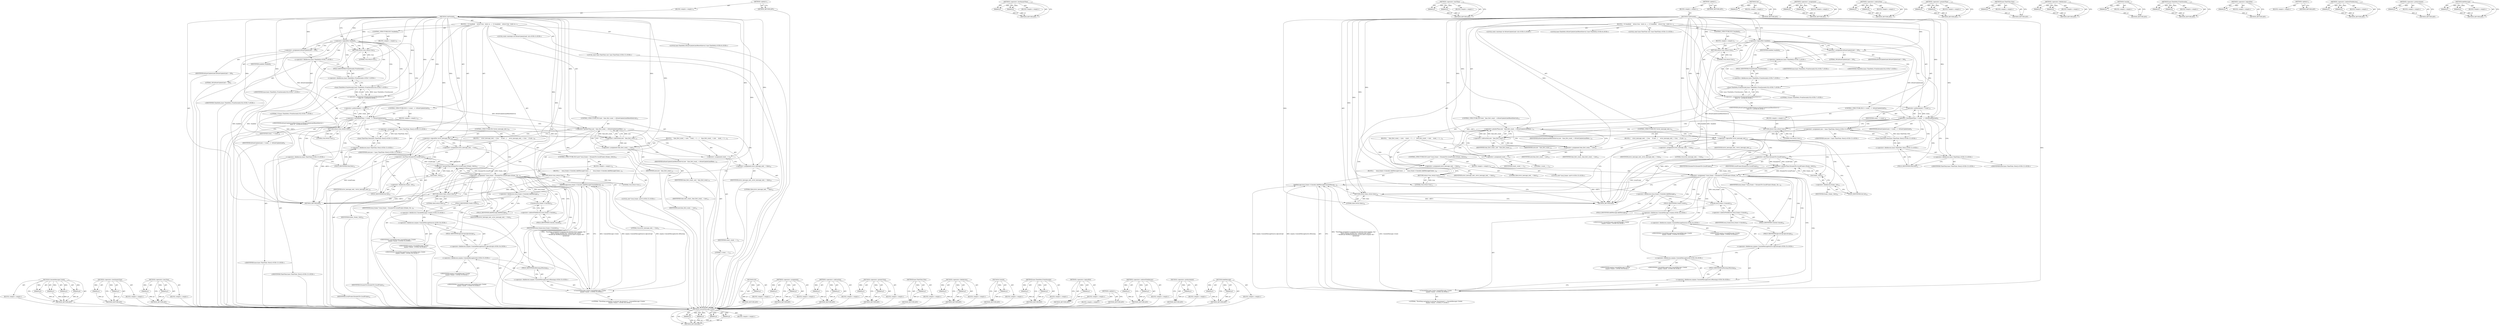 digraph "AddMessage" {
vulnerable_212 [label=<(METHOD,ConsoleMessage.Create)>];
vulnerable_213 [label=<(PARAM,p1)>];
vulnerable_214 [label=<(PARAM,p2)>];
vulnerable_215 [label=<(PARAM,p3)>];
vulnerable_216 [label=<(PARAM,p4)>];
vulnerable_217 [label=<(BLOCK,&lt;empty&gt;,&lt;empty&gt;)>];
vulnerable_218 [label=<(METHOD_RETURN,ANY)>];
vulnerable_166 [label=<(METHOD,&lt;operator&gt;.lessEqualsThan)>];
vulnerable_167 [label=<(PARAM,p1)>];
vulnerable_168 [label=<(PARAM,p2)>];
vulnerable_169 [label=<(BLOCK,&lt;empty&gt;,&lt;empty&gt;)>];
vulnerable_170 [label=<(METHOD_RETURN,ANY)>];
vulnerable_189 [label=<(METHOD,&lt;operator&gt;.lessThan)>];
vulnerable_190 [label=<(PARAM,p1)>];
vulnerable_191 [label=<(PARAM,p2)>];
vulnerable_192 [label=<(BLOCK,&lt;empty&gt;,&lt;empty&gt;)>];
vulnerable_193 [label=<(METHOD_RETURN,ANY)>];
vulnerable_6 [label=<(METHOD,&lt;global&gt;)<SUB>1</SUB>>];
vulnerable_7 [label=<(BLOCK,&lt;empty&gt;,&lt;empty&gt;)<SUB>1</SUB>>];
vulnerable_8 [label=<(METHOD,CanProceed)<SUB>1</SUB>>];
vulnerable_9 [label=<(BLOCK,{
  if (!enabled)
    return true;

  static co...,{
  if (!enabled)
    return true;

  static co...)<SUB>1</SUB>>];
vulnerable_10 [label=<(CONTROL_STRUCTURE,IF,if (!enabled))<SUB>2</SUB>>];
vulnerable_11 [label=<(&lt;operator&gt;.logicalNot,!enabled)<SUB>2</SUB>>];
vulnerable_12 [label=<(IDENTIFIER,enabled,!enabled)<SUB>2</SUB>>];
vulnerable_13 [label=<(BLOCK,&lt;empty&gt;,&lt;empty&gt;)<SUB>3</SUB>>];
vulnerable_14 [label=<(RETURN,return true;,return true;)<SUB>3</SUB>>];
vulnerable_15 [label=<(LITERAL,true,return true;)<SUB>3</SUB>>];
vulnerable_16 [label="<(LOCAL,static constexpr int kStateUpdateLimit: int)<SUB>5</SUB>>"];
vulnerable_17 [label=<(&lt;operator&gt;.assignment,kStateUpdateLimit = 200)<SUB>5</SUB>>];
vulnerable_18 [label=<(IDENTIFIER,kStateUpdateLimit,kStateUpdateLimit = 200)<SUB>5</SUB>>];
vulnerable_19 [label=<(LITERAL,200,kStateUpdateLimit = 200)<SUB>5</SUB>>];
vulnerable_20 [label="<(LOCAL,base.TimeDelta kStateUpdateLimitResetInterval: base.TimeDelta)<SUB>6</SUB>>"];
vulnerable_21 [label="<(&lt;operator&gt;.assignment,kStateUpdateLimitResetInterval =
      base::Ti...)<SUB>6</SUB>>"];
vulnerable_22 [label="<(IDENTIFIER,kStateUpdateLimitResetInterval,kStateUpdateLimitResetInterval =
      base::Ti...)<SUB>6</SUB>>"];
vulnerable_23 [label="<(base.TimeDelta.FromSeconds,base::TimeDelta::FromSeconds(10))<SUB>7</SUB>>"];
vulnerable_24 [label="<(&lt;operator&gt;.fieldAccess,base::TimeDelta::FromSeconds)<SUB>7</SUB>>"];
vulnerable_25 [label="<(&lt;operator&gt;.fieldAccess,base::TimeDelta)<SUB>7</SUB>>"];
vulnerable_26 [label="<(IDENTIFIER,base,base::TimeDelta::FromSeconds(10))<SUB>7</SUB>>"];
vulnerable_27 [label="<(IDENTIFIER,TimeDelta,base::TimeDelta::FromSeconds(10))<SUB>7</SUB>>"];
vulnerable_28 [label=<(FIELD_IDENTIFIER,FromSeconds,FromSeconds)<SUB>7</SUB>>];
vulnerable_29 [label="<(LITERAL,10,base::TimeDelta::FromSeconds(10))<SUB>7</SUB>>"];
vulnerable_30 [label=<(CONTROL_STRUCTURE,IF,if (++count_ &lt;= kStateUpdateLimit))<SUB>9</SUB>>];
vulnerable_31 [label=<(&lt;operator&gt;.lessEqualsThan,++count_ &lt;= kStateUpdateLimit)<SUB>9</SUB>>];
vulnerable_32 [label=<(&lt;operator&gt;.preIncrement,++count_)<SUB>9</SUB>>];
vulnerable_33 [label=<(IDENTIFIER,count_,++count_)<SUB>9</SUB>>];
vulnerable_34 [label=<(IDENTIFIER,kStateUpdateLimit,++count_ &lt;= kStateUpdateLimit)<SUB>9</SUB>>];
vulnerable_35 [label=<(BLOCK,&lt;empty&gt;,&lt;empty&gt;)<SUB>10</SUB>>];
vulnerable_36 [label=<(RETURN,return true;,return true;)<SUB>10</SUB>>];
vulnerable_37 [label=<(LITERAL,true,return true;)<SUB>10</SUB>>];
vulnerable_38 [label="<(LOCAL,const base.TimeTicks now: base.TimeTicks)<SUB>12</SUB>>"];
vulnerable_39 [label="<(&lt;operator&gt;.assignment,now = base::TimeTicks::Now())<SUB>12</SUB>>"];
vulnerable_40 [label="<(IDENTIFIER,now,now = base::TimeTicks::Now())<SUB>12</SUB>>"];
vulnerable_41 [label="<(base.TimeTicks.Now,base::TimeTicks::Now())<SUB>12</SUB>>"];
vulnerable_42 [label="<(&lt;operator&gt;.fieldAccess,base::TimeTicks::Now)<SUB>12</SUB>>"];
vulnerable_43 [label="<(&lt;operator&gt;.fieldAccess,base::TimeTicks)<SUB>12</SUB>>"];
vulnerable_44 [label="<(IDENTIFIER,base,base::TimeTicks::Now())<SUB>12</SUB>>"];
vulnerable_45 [label="<(IDENTIFIER,TimeTicks,base::TimeTicks::Now())<SUB>12</SUB>>"];
vulnerable_46 [label=<(FIELD_IDENTIFIER,Now,Now)<SUB>12</SUB>>];
vulnerable_47 [label=<(CONTROL_STRUCTURE,IF,if (now - time_first_count_ &gt; kStateUpdateLimitResetInterval))<SUB>13</SUB>>];
vulnerable_48 [label=<(&lt;operator&gt;.greaterThan,now - time_first_count_ &gt; kStateUpdateLimitRese...)<SUB>13</SUB>>];
vulnerable_49 [label=<(&lt;operator&gt;.subtraction,now - time_first_count_)<SUB>13</SUB>>];
vulnerable_50 [label=<(IDENTIFIER,now,now - time_first_count_)<SUB>13</SUB>>];
vulnerable_51 [label=<(IDENTIFIER,time_first_count_,now - time_first_count_)<SUB>13</SUB>>];
vulnerable_52 [label=<(IDENTIFIER,kStateUpdateLimitResetInterval,now - time_first_count_ &gt; kStateUpdateLimitRese...)<SUB>13</SUB>>];
vulnerable_53 [label=<(BLOCK,{
    time_first_count_ = now;
    count_ = 1;
...,{
    time_first_count_ = now;
    count_ = 1;
...)<SUB>13</SUB>>];
vulnerable_54 [label=<(&lt;operator&gt;.assignment,time_first_count_ = now)<SUB>14</SUB>>];
vulnerable_55 [label=<(IDENTIFIER,time_first_count_,time_first_count_ = now)<SUB>14</SUB>>];
vulnerable_56 [label=<(IDENTIFIER,now,time_first_count_ = now)<SUB>14</SUB>>];
vulnerable_57 [label=<(&lt;operator&gt;.assignment,count_ = 1)<SUB>15</SUB>>];
vulnerable_58 [label=<(IDENTIFIER,count_,count_ = 1)<SUB>15</SUB>>];
vulnerable_59 [label=<(LITERAL,1,count_ = 1)<SUB>15</SUB>>];
vulnerable_60 [label=<(&lt;operator&gt;.assignment,error_message_sent_ = false)<SUB>16</SUB>>];
vulnerable_61 [label=<(IDENTIFIER,error_message_sent_,error_message_sent_ = false)<SUB>16</SUB>>];
vulnerable_62 [label=<(LITERAL,false,error_message_sent_ = false)<SUB>16</SUB>>];
vulnerable_63 [label=<(RETURN,return true;,return true;)<SUB>17</SUB>>];
vulnerable_64 [label=<(LITERAL,true,return true;)<SUB>17</SUB>>];
vulnerable_65 [label=<(CONTROL_STRUCTURE,IF,if (!error_message_sent_))<SUB>20</SUB>>];
vulnerable_66 [label=<(&lt;operator&gt;.logicalNot,!error_message_sent_)<SUB>20</SUB>>];
vulnerable_67 [label=<(IDENTIFIER,error_message_sent_,!error_message_sent_)<SUB>20</SUB>>];
vulnerable_68 [label=<(BLOCK,{
     error_message_sent_ = true;
     if (aut...,{
     error_message_sent_ = true;
     if (aut...)<SUB>20</SUB>>];
vulnerable_69 [label=<(&lt;operator&gt;.assignment,error_message_sent_ = true)<SUB>21</SUB>>];
vulnerable_70 [label=<(IDENTIFIER,error_message_sent_,error_message_sent_ = true)<SUB>21</SUB>>];
vulnerable_71 [label=<(LITERAL,true,error_message_sent_ = true)<SUB>21</SUB>>];
vulnerable_72 [label=<(CONTROL_STRUCTURE,IF,if (auto* local_frame = DynamicTo&lt;LocalFrame&gt;(frame_.Get())))<SUB>22</SUB>>];
vulnerable_73 [label=<(BLOCK,&lt;empty&gt;,&lt;empty&gt;)<SUB>22</SUB>>];
vulnerable_74 [label="<(LOCAL,auto* local_frame: auto*)<SUB>22</SUB>>"];
vulnerable_75 [label=<(&lt;operator&gt;.assignment,* local_frame = DynamicTo&lt;LocalFrame&gt;(frame_.Ge...)<SUB>22</SUB>>];
vulnerable_76 [label=<(IDENTIFIER,local_frame,* local_frame = DynamicTo&lt;LocalFrame&gt;(frame_.Ge...)<SUB>22</SUB>>];
vulnerable_77 [label=<(&lt;operator&gt;.greaterThan,DynamicTo&lt;LocalFrame&gt;(frame_.Get()))<SUB>22</SUB>>];
vulnerable_78 [label=<(&lt;operator&gt;.lessThan,DynamicTo&lt;LocalFrame)<SUB>22</SUB>>];
vulnerable_79 [label=<(IDENTIFIER,DynamicTo,DynamicTo&lt;LocalFrame)<SUB>22</SUB>>];
vulnerable_80 [label=<(IDENTIFIER,LocalFrame,DynamicTo&lt;LocalFrame)<SUB>22</SUB>>];
vulnerable_81 [label=<(Get,frame_.Get())<SUB>22</SUB>>];
vulnerable_82 [label=<(&lt;operator&gt;.fieldAccess,frame_.Get)<SUB>22</SUB>>];
vulnerable_83 [label=<(IDENTIFIER,frame_,frame_.Get())<SUB>22</SUB>>];
vulnerable_84 [label=<(FIELD_IDENTIFIER,Get,Get)<SUB>22</SUB>>];
vulnerable_85 [label=<(BLOCK,{
      local_frame-&gt;Console().AddMessage(Conso...,{
      local_frame-&gt;Console().AddMessage(Conso...)<SUB>22</SUB>>];
vulnerable_86 [label=<(AddMessage,local_frame-&gt;Console().AddMessage(ConsoleMessag...)<SUB>23</SUB>>];
vulnerable_87 [label=<(&lt;operator&gt;.fieldAccess,local_frame-&gt;Console().AddMessage)<SUB>23</SUB>>];
vulnerable_88 [label=<(Console,local_frame-&gt;Console())<SUB>23</SUB>>];
vulnerable_89 [label=<(&lt;operator&gt;.indirectFieldAccess,local_frame-&gt;Console)<SUB>23</SUB>>];
vulnerable_90 [label=<(IDENTIFIER,local_frame,local_frame-&gt;Console())<SUB>23</SUB>>];
vulnerable_91 [label=<(FIELD_IDENTIFIER,Console,Console)<SUB>23</SUB>>];
vulnerable_92 [label=<(FIELD_IDENTIFIER,AddMessage,AddMessage)<SUB>23</SUB>>];
vulnerable_93 [label="<(ConsoleMessage.Create,ConsoleMessage::Create(
          mojom::Consol...)<SUB>23</SUB>>"];
vulnerable_94 [label="<(&lt;operator&gt;.fieldAccess,ConsoleMessage::Create)<SUB>23</SUB>>"];
vulnerable_95 [label="<(IDENTIFIER,ConsoleMessage,ConsoleMessage::Create(
          mojom::Consol...)<SUB>23</SUB>>"];
vulnerable_96 [label=<(FIELD_IDENTIFIER,Create,Create)<SUB>23</SUB>>];
vulnerable_97 [label="<(&lt;operator&gt;.fieldAccess,mojom::ConsoleMessageSource::kJavaScript)<SUB>24</SUB>>"];
vulnerable_98 [label="<(&lt;operator&gt;.fieldAccess,mojom::ConsoleMessageSource)<SUB>24</SUB>>"];
vulnerable_99 [label="<(IDENTIFIER,mojom,ConsoleMessage::Create(
          mojom::Consol...)<SUB>24</SUB>>"];
vulnerable_100 [label="<(IDENTIFIER,ConsoleMessageSource,ConsoleMessage::Create(
          mojom::Consol...)<SUB>24</SUB>>"];
vulnerable_101 [label=<(FIELD_IDENTIFIER,kJavaScript,kJavaScript)<SUB>24</SUB>>];
vulnerable_102 [label="<(&lt;operator&gt;.fieldAccess,mojom::ConsoleMessageLevel::kWarning)<SUB>25</SUB>>"];
vulnerable_103 [label="<(&lt;operator&gt;.fieldAccess,mojom::ConsoleMessageLevel)<SUB>25</SUB>>"];
vulnerable_104 [label="<(IDENTIFIER,mojom,ConsoleMessage::Create(
          mojom::Consol...)<SUB>25</SUB>>"];
vulnerable_105 [label="<(IDENTIFIER,ConsoleMessageLevel,ConsoleMessage::Create(
          mojom::Consol...)<SUB>25</SUB>>"];
vulnerable_106 [label=<(FIELD_IDENTIFIER,kWarning,kWarning)<SUB>25</SUB>>];
vulnerable_107 [label="<(LITERAL,&quot;Throttling navigation to prevent the browser f...,ConsoleMessage::Create(
          mojom::Consol...)<SUB>26</SUB>>"];
vulnerable_108 [label=<(RETURN,return false;,return false;)<SUB>33</SUB>>];
vulnerable_109 [label=<(LITERAL,false,return false;)<SUB>33</SUB>>];
vulnerable_110 [label=<(METHOD_RETURN,bool)<SUB>1</SUB>>];
vulnerable_112 [label=<(METHOD_RETURN,ANY)<SUB>1</SUB>>];
vulnerable_194 [label=<(METHOD,Get)>];
vulnerable_195 [label=<(PARAM,p1)>];
vulnerable_196 [label=<(BLOCK,&lt;empty&gt;,&lt;empty&gt;)>];
vulnerable_197 [label=<(METHOD_RETURN,ANY)>];
vulnerable_151 [label=<(METHOD,&lt;operator&gt;.assignment)>];
vulnerable_152 [label=<(PARAM,p1)>];
vulnerable_153 [label=<(PARAM,p2)>];
vulnerable_154 [label=<(BLOCK,&lt;empty&gt;,&lt;empty&gt;)>];
vulnerable_155 [label=<(METHOD_RETURN,ANY)>];
vulnerable_184 [label=<(METHOD,&lt;operator&gt;.subtraction)>];
vulnerable_185 [label=<(PARAM,p1)>];
vulnerable_186 [label=<(PARAM,p2)>];
vulnerable_187 [label=<(BLOCK,&lt;empty&gt;,&lt;empty&gt;)>];
vulnerable_188 [label=<(METHOD_RETURN,ANY)>];
vulnerable_179 [label=<(METHOD,&lt;operator&gt;.greaterThan)>];
vulnerable_180 [label=<(PARAM,p1)>];
vulnerable_181 [label=<(PARAM,p2)>];
vulnerable_182 [label=<(BLOCK,&lt;empty&gt;,&lt;empty&gt;)>];
vulnerable_183 [label=<(METHOD_RETURN,ANY)>];
vulnerable_175 [label=<(METHOD,base.TimeTicks.Now)>];
vulnerable_176 [label=<(PARAM,p1)>];
vulnerable_177 [label=<(BLOCK,&lt;empty&gt;,&lt;empty&gt;)>];
vulnerable_178 [label=<(METHOD_RETURN,ANY)>];
vulnerable_161 [label=<(METHOD,&lt;operator&gt;.fieldAccess)>];
vulnerable_162 [label=<(PARAM,p1)>];
vulnerable_163 [label=<(PARAM,p2)>];
vulnerable_164 [label=<(BLOCK,&lt;empty&gt;,&lt;empty&gt;)>];
vulnerable_165 [label=<(METHOD_RETURN,ANY)>];
vulnerable_203 [label=<(METHOD,Console)>];
vulnerable_204 [label=<(PARAM,p1)>];
vulnerable_205 [label=<(BLOCK,&lt;empty&gt;,&lt;empty&gt;)>];
vulnerable_206 [label=<(METHOD_RETURN,ANY)>];
vulnerable_156 [label=<(METHOD,base.TimeDelta.FromSeconds)>];
vulnerable_157 [label=<(PARAM,p1)>];
vulnerable_158 [label=<(PARAM,p2)>];
vulnerable_159 [label=<(BLOCK,&lt;empty&gt;,&lt;empty&gt;)>];
vulnerable_160 [label=<(METHOD_RETURN,ANY)>];
vulnerable_147 [label=<(METHOD,&lt;operator&gt;.logicalNot)>];
vulnerable_148 [label=<(PARAM,p1)>];
vulnerable_149 [label=<(BLOCK,&lt;empty&gt;,&lt;empty&gt;)>];
vulnerable_150 [label=<(METHOD_RETURN,ANY)>];
vulnerable_141 [label=<(METHOD,&lt;global&gt;)<SUB>1</SUB>>];
vulnerable_142 [label=<(BLOCK,&lt;empty&gt;,&lt;empty&gt;)>];
vulnerable_143 [label=<(METHOD_RETURN,ANY)>];
vulnerable_207 [label=<(METHOD,&lt;operator&gt;.indirectFieldAccess)>];
vulnerable_208 [label=<(PARAM,p1)>];
vulnerable_209 [label=<(PARAM,p2)>];
vulnerable_210 [label=<(BLOCK,&lt;empty&gt;,&lt;empty&gt;)>];
vulnerable_211 [label=<(METHOD_RETURN,ANY)>];
vulnerable_171 [label=<(METHOD,&lt;operator&gt;.preIncrement)>];
vulnerable_172 [label=<(PARAM,p1)>];
vulnerable_173 [label=<(BLOCK,&lt;empty&gt;,&lt;empty&gt;)>];
vulnerable_174 [label=<(METHOD_RETURN,ANY)>];
vulnerable_198 [label=<(METHOD,AddMessage)>];
vulnerable_199 [label=<(PARAM,p1)>];
vulnerable_200 [label=<(PARAM,p2)>];
vulnerable_201 [label=<(BLOCK,&lt;empty&gt;,&lt;empty&gt;)>];
vulnerable_202 [label=<(METHOD_RETURN,ANY)>];
fixed_212 [label=<(METHOD,ConsoleMessage.Create)>];
fixed_213 [label=<(PARAM,p1)>];
fixed_214 [label=<(PARAM,p2)>];
fixed_215 [label=<(PARAM,p3)>];
fixed_216 [label=<(PARAM,p4)>];
fixed_217 [label=<(BLOCK,&lt;empty&gt;,&lt;empty&gt;)>];
fixed_218 [label=<(METHOD_RETURN,ANY)>];
fixed_166 [label=<(METHOD,&lt;operator&gt;.lessEqualsThan)>];
fixed_167 [label=<(PARAM,p1)>];
fixed_168 [label=<(PARAM,p2)>];
fixed_169 [label=<(BLOCK,&lt;empty&gt;,&lt;empty&gt;)>];
fixed_170 [label=<(METHOD_RETURN,ANY)>];
fixed_189 [label=<(METHOD,&lt;operator&gt;.lessThan)>];
fixed_190 [label=<(PARAM,p1)>];
fixed_191 [label=<(PARAM,p2)>];
fixed_192 [label=<(BLOCK,&lt;empty&gt;,&lt;empty&gt;)>];
fixed_193 [label=<(METHOD_RETURN,ANY)>];
fixed_6 [label=<(METHOD,&lt;global&gt;)<SUB>1</SUB>>];
fixed_7 [label=<(BLOCK,&lt;empty&gt;,&lt;empty&gt;)<SUB>1</SUB>>];
fixed_8 [label=<(METHOD,CanProceed)<SUB>1</SUB>>];
fixed_9 [label=<(BLOCK,{
  if (!enabled)
    return true;

  static co...,{
  if (!enabled)
    return true;

  static co...)<SUB>1</SUB>>];
fixed_10 [label=<(CONTROL_STRUCTURE,IF,if (!enabled))<SUB>2</SUB>>];
fixed_11 [label=<(&lt;operator&gt;.logicalNot,!enabled)<SUB>2</SUB>>];
fixed_12 [label=<(IDENTIFIER,enabled,!enabled)<SUB>2</SUB>>];
fixed_13 [label=<(BLOCK,&lt;empty&gt;,&lt;empty&gt;)<SUB>3</SUB>>];
fixed_14 [label=<(RETURN,return true;,return true;)<SUB>3</SUB>>];
fixed_15 [label=<(LITERAL,true,return true;)<SUB>3</SUB>>];
fixed_16 [label="<(LOCAL,static constexpr int kStateUpdateLimit: int)<SUB>5</SUB>>"];
fixed_17 [label=<(&lt;operator&gt;.assignment,kStateUpdateLimit = 200)<SUB>5</SUB>>];
fixed_18 [label=<(IDENTIFIER,kStateUpdateLimit,kStateUpdateLimit = 200)<SUB>5</SUB>>];
fixed_19 [label=<(LITERAL,200,kStateUpdateLimit = 200)<SUB>5</SUB>>];
fixed_20 [label="<(LOCAL,base.TimeDelta kStateUpdateLimitResetInterval: base.TimeDelta)<SUB>6</SUB>>"];
fixed_21 [label="<(&lt;operator&gt;.assignment,kStateUpdateLimitResetInterval =
      base::Ti...)<SUB>6</SUB>>"];
fixed_22 [label="<(IDENTIFIER,kStateUpdateLimitResetInterval,kStateUpdateLimitResetInterval =
      base::Ti...)<SUB>6</SUB>>"];
fixed_23 [label="<(base.TimeDelta.FromSeconds,base::TimeDelta::FromSeconds(10))<SUB>7</SUB>>"];
fixed_24 [label="<(&lt;operator&gt;.fieldAccess,base::TimeDelta::FromSeconds)<SUB>7</SUB>>"];
fixed_25 [label="<(&lt;operator&gt;.fieldAccess,base::TimeDelta)<SUB>7</SUB>>"];
fixed_26 [label="<(IDENTIFIER,base,base::TimeDelta::FromSeconds(10))<SUB>7</SUB>>"];
fixed_27 [label="<(IDENTIFIER,TimeDelta,base::TimeDelta::FromSeconds(10))<SUB>7</SUB>>"];
fixed_28 [label=<(FIELD_IDENTIFIER,FromSeconds,FromSeconds)<SUB>7</SUB>>];
fixed_29 [label="<(LITERAL,10,base::TimeDelta::FromSeconds(10))<SUB>7</SUB>>"];
fixed_30 [label=<(CONTROL_STRUCTURE,IF,if (++count_ &lt;= kStateUpdateLimit))<SUB>9</SUB>>];
fixed_31 [label=<(&lt;operator&gt;.lessEqualsThan,++count_ &lt;= kStateUpdateLimit)<SUB>9</SUB>>];
fixed_32 [label=<(&lt;operator&gt;.preIncrement,++count_)<SUB>9</SUB>>];
fixed_33 [label=<(IDENTIFIER,count_,++count_)<SUB>9</SUB>>];
fixed_34 [label=<(IDENTIFIER,kStateUpdateLimit,++count_ &lt;= kStateUpdateLimit)<SUB>9</SUB>>];
fixed_35 [label=<(BLOCK,&lt;empty&gt;,&lt;empty&gt;)<SUB>10</SUB>>];
fixed_36 [label=<(RETURN,return true;,return true;)<SUB>10</SUB>>];
fixed_37 [label=<(LITERAL,true,return true;)<SUB>10</SUB>>];
fixed_38 [label="<(LOCAL,const base.TimeTicks now: base.TimeTicks)<SUB>12</SUB>>"];
fixed_39 [label="<(&lt;operator&gt;.assignment,now = base::TimeTicks::Now())<SUB>12</SUB>>"];
fixed_40 [label="<(IDENTIFIER,now,now = base::TimeTicks::Now())<SUB>12</SUB>>"];
fixed_41 [label="<(base.TimeTicks.Now,base::TimeTicks::Now())<SUB>12</SUB>>"];
fixed_42 [label="<(&lt;operator&gt;.fieldAccess,base::TimeTicks::Now)<SUB>12</SUB>>"];
fixed_43 [label="<(&lt;operator&gt;.fieldAccess,base::TimeTicks)<SUB>12</SUB>>"];
fixed_44 [label="<(IDENTIFIER,base,base::TimeTicks::Now())<SUB>12</SUB>>"];
fixed_45 [label="<(IDENTIFIER,TimeTicks,base::TimeTicks::Now())<SUB>12</SUB>>"];
fixed_46 [label=<(FIELD_IDENTIFIER,Now,Now)<SUB>12</SUB>>];
fixed_47 [label=<(CONTROL_STRUCTURE,IF,if (now - time_first_count_ &gt; kStateUpdateLimitResetInterval))<SUB>13</SUB>>];
fixed_48 [label=<(&lt;operator&gt;.greaterThan,now - time_first_count_ &gt; kStateUpdateLimitRese...)<SUB>13</SUB>>];
fixed_49 [label=<(&lt;operator&gt;.subtraction,now - time_first_count_)<SUB>13</SUB>>];
fixed_50 [label=<(IDENTIFIER,now,now - time_first_count_)<SUB>13</SUB>>];
fixed_51 [label=<(IDENTIFIER,time_first_count_,now - time_first_count_)<SUB>13</SUB>>];
fixed_52 [label=<(IDENTIFIER,kStateUpdateLimitResetInterval,now - time_first_count_ &gt; kStateUpdateLimitRese...)<SUB>13</SUB>>];
fixed_53 [label=<(BLOCK,{
    time_first_count_ = now;
    count_ = 1;
...,{
    time_first_count_ = now;
    count_ = 1;
...)<SUB>13</SUB>>];
fixed_54 [label=<(&lt;operator&gt;.assignment,time_first_count_ = now)<SUB>14</SUB>>];
fixed_55 [label=<(IDENTIFIER,time_first_count_,time_first_count_ = now)<SUB>14</SUB>>];
fixed_56 [label=<(IDENTIFIER,now,time_first_count_ = now)<SUB>14</SUB>>];
fixed_57 [label=<(&lt;operator&gt;.assignment,count_ = 1)<SUB>15</SUB>>];
fixed_58 [label=<(IDENTIFIER,count_,count_ = 1)<SUB>15</SUB>>];
fixed_59 [label=<(LITERAL,1,count_ = 1)<SUB>15</SUB>>];
fixed_60 [label=<(&lt;operator&gt;.assignment,error_message_sent_ = false)<SUB>16</SUB>>];
fixed_61 [label=<(IDENTIFIER,error_message_sent_,error_message_sent_ = false)<SUB>16</SUB>>];
fixed_62 [label=<(LITERAL,false,error_message_sent_ = false)<SUB>16</SUB>>];
fixed_63 [label=<(RETURN,return true;,return true;)<SUB>17</SUB>>];
fixed_64 [label=<(LITERAL,true,return true;)<SUB>17</SUB>>];
fixed_65 [label=<(CONTROL_STRUCTURE,IF,if (!error_message_sent_))<SUB>21</SUB>>];
fixed_66 [label=<(&lt;operator&gt;.logicalNot,!error_message_sent_)<SUB>21</SUB>>];
fixed_67 [label=<(IDENTIFIER,error_message_sent_,!error_message_sent_)<SUB>21</SUB>>];
fixed_68 [label=<(BLOCK,{
     error_message_sent_ = true;
     if (aut...,{
     error_message_sent_ = true;
     if (aut...)<SUB>21</SUB>>];
fixed_69 [label=<(&lt;operator&gt;.assignment,error_message_sent_ = true)<SUB>22</SUB>>];
fixed_70 [label=<(IDENTIFIER,error_message_sent_,error_message_sent_ = true)<SUB>22</SUB>>];
fixed_71 [label=<(LITERAL,true,error_message_sent_ = true)<SUB>22</SUB>>];
fixed_72 [label=<(CONTROL_STRUCTURE,IF,if (auto* local_frame = DynamicTo&lt;LocalFrame&gt;(frame_.Get())))<SUB>23</SUB>>];
fixed_73 [label=<(BLOCK,&lt;empty&gt;,&lt;empty&gt;)<SUB>23</SUB>>];
fixed_74 [label="<(LOCAL,auto* local_frame: auto*)<SUB>23</SUB>>"];
fixed_75 [label=<(&lt;operator&gt;.assignment,* local_frame = DynamicTo&lt;LocalFrame&gt;(frame_.Ge...)<SUB>23</SUB>>];
fixed_76 [label=<(IDENTIFIER,local_frame,* local_frame = DynamicTo&lt;LocalFrame&gt;(frame_.Ge...)<SUB>23</SUB>>];
fixed_77 [label=<(&lt;operator&gt;.greaterThan,DynamicTo&lt;LocalFrame&gt;(frame_.Get()))<SUB>23</SUB>>];
fixed_78 [label=<(&lt;operator&gt;.lessThan,DynamicTo&lt;LocalFrame)<SUB>23</SUB>>];
fixed_79 [label=<(IDENTIFIER,DynamicTo,DynamicTo&lt;LocalFrame)<SUB>23</SUB>>];
fixed_80 [label=<(IDENTIFIER,LocalFrame,DynamicTo&lt;LocalFrame)<SUB>23</SUB>>];
fixed_81 [label=<(Get,frame_.Get())<SUB>23</SUB>>];
fixed_82 [label=<(&lt;operator&gt;.fieldAccess,frame_.Get)<SUB>23</SUB>>];
fixed_83 [label=<(IDENTIFIER,frame_,frame_.Get())<SUB>23</SUB>>];
fixed_84 [label=<(FIELD_IDENTIFIER,Get,Get)<SUB>23</SUB>>];
fixed_85 [label=<(BLOCK,{
      local_frame-&gt;Console().AddMessage(Conso...,{
      local_frame-&gt;Console().AddMessage(Conso...)<SUB>23</SUB>>];
fixed_86 [label=<(AddMessage,local_frame-&gt;Console().AddMessage(ConsoleMessag...)<SUB>24</SUB>>];
fixed_87 [label=<(&lt;operator&gt;.fieldAccess,local_frame-&gt;Console().AddMessage)<SUB>24</SUB>>];
fixed_88 [label=<(Console,local_frame-&gt;Console())<SUB>24</SUB>>];
fixed_89 [label=<(&lt;operator&gt;.indirectFieldAccess,local_frame-&gt;Console)<SUB>24</SUB>>];
fixed_90 [label=<(IDENTIFIER,local_frame,local_frame-&gt;Console())<SUB>24</SUB>>];
fixed_91 [label=<(FIELD_IDENTIFIER,Console,Console)<SUB>24</SUB>>];
fixed_92 [label=<(FIELD_IDENTIFIER,AddMessage,AddMessage)<SUB>24</SUB>>];
fixed_93 [label="<(ConsoleMessage.Create,ConsoleMessage::Create(
          mojom::Consol...)<SUB>24</SUB>>"];
fixed_94 [label="<(&lt;operator&gt;.fieldAccess,ConsoleMessage::Create)<SUB>24</SUB>>"];
fixed_95 [label="<(IDENTIFIER,ConsoleMessage,ConsoleMessage::Create(
          mojom::Consol...)<SUB>24</SUB>>"];
fixed_96 [label=<(FIELD_IDENTIFIER,Create,Create)<SUB>24</SUB>>];
fixed_97 [label="<(&lt;operator&gt;.fieldAccess,mojom::ConsoleMessageSource::kJavaScript)<SUB>25</SUB>>"];
fixed_98 [label="<(&lt;operator&gt;.fieldAccess,mojom::ConsoleMessageSource)<SUB>25</SUB>>"];
fixed_99 [label="<(IDENTIFIER,mojom,ConsoleMessage::Create(
          mojom::Consol...)<SUB>25</SUB>>"];
fixed_100 [label="<(IDENTIFIER,ConsoleMessageSource,ConsoleMessage::Create(
          mojom::Consol...)<SUB>25</SUB>>"];
fixed_101 [label=<(FIELD_IDENTIFIER,kJavaScript,kJavaScript)<SUB>25</SUB>>];
fixed_102 [label="<(&lt;operator&gt;.fieldAccess,mojom::ConsoleMessageLevel::kWarning)<SUB>26</SUB>>"];
fixed_103 [label="<(&lt;operator&gt;.fieldAccess,mojom::ConsoleMessageLevel)<SUB>26</SUB>>"];
fixed_104 [label="<(IDENTIFIER,mojom,ConsoleMessage::Create(
          mojom::Consol...)<SUB>26</SUB>>"];
fixed_105 [label="<(IDENTIFIER,ConsoleMessageLevel,ConsoleMessage::Create(
          mojom::Consol...)<SUB>26</SUB>>"];
fixed_106 [label=<(FIELD_IDENTIFIER,kWarning,kWarning)<SUB>26</SUB>>];
fixed_107 [label="<(LITERAL,&quot;Throttling navigation to prevent the browser f...,ConsoleMessage::Create(
          mojom::Consol...)<SUB>27</SUB>>"];
fixed_108 [label=<(RETURN,return false;,return false;)<SUB>34</SUB>>];
fixed_109 [label=<(LITERAL,false,return false;)<SUB>34</SUB>>];
fixed_110 [label=<(METHOD_RETURN,bool)<SUB>1</SUB>>];
fixed_112 [label=<(METHOD_RETURN,ANY)<SUB>1</SUB>>];
fixed_194 [label=<(METHOD,Get)>];
fixed_195 [label=<(PARAM,p1)>];
fixed_196 [label=<(BLOCK,&lt;empty&gt;,&lt;empty&gt;)>];
fixed_197 [label=<(METHOD_RETURN,ANY)>];
fixed_151 [label=<(METHOD,&lt;operator&gt;.assignment)>];
fixed_152 [label=<(PARAM,p1)>];
fixed_153 [label=<(PARAM,p2)>];
fixed_154 [label=<(BLOCK,&lt;empty&gt;,&lt;empty&gt;)>];
fixed_155 [label=<(METHOD_RETURN,ANY)>];
fixed_184 [label=<(METHOD,&lt;operator&gt;.subtraction)>];
fixed_185 [label=<(PARAM,p1)>];
fixed_186 [label=<(PARAM,p2)>];
fixed_187 [label=<(BLOCK,&lt;empty&gt;,&lt;empty&gt;)>];
fixed_188 [label=<(METHOD_RETURN,ANY)>];
fixed_179 [label=<(METHOD,&lt;operator&gt;.greaterThan)>];
fixed_180 [label=<(PARAM,p1)>];
fixed_181 [label=<(PARAM,p2)>];
fixed_182 [label=<(BLOCK,&lt;empty&gt;,&lt;empty&gt;)>];
fixed_183 [label=<(METHOD_RETURN,ANY)>];
fixed_175 [label=<(METHOD,base.TimeTicks.Now)>];
fixed_176 [label=<(PARAM,p1)>];
fixed_177 [label=<(BLOCK,&lt;empty&gt;,&lt;empty&gt;)>];
fixed_178 [label=<(METHOD_RETURN,ANY)>];
fixed_161 [label=<(METHOD,&lt;operator&gt;.fieldAccess)>];
fixed_162 [label=<(PARAM,p1)>];
fixed_163 [label=<(PARAM,p2)>];
fixed_164 [label=<(BLOCK,&lt;empty&gt;,&lt;empty&gt;)>];
fixed_165 [label=<(METHOD_RETURN,ANY)>];
fixed_203 [label=<(METHOD,Console)>];
fixed_204 [label=<(PARAM,p1)>];
fixed_205 [label=<(BLOCK,&lt;empty&gt;,&lt;empty&gt;)>];
fixed_206 [label=<(METHOD_RETURN,ANY)>];
fixed_156 [label=<(METHOD,base.TimeDelta.FromSeconds)>];
fixed_157 [label=<(PARAM,p1)>];
fixed_158 [label=<(PARAM,p2)>];
fixed_159 [label=<(BLOCK,&lt;empty&gt;,&lt;empty&gt;)>];
fixed_160 [label=<(METHOD_RETURN,ANY)>];
fixed_147 [label=<(METHOD,&lt;operator&gt;.logicalNot)>];
fixed_148 [label=<(PARAM,p1)>];
fixed_149 [label=<(BLOCK,&lt;empty&gt;,&lt;empty&gt;)>];
fixed_150 [label=<(METHOD_RETURN,ANY)>];
fixed_141 [label=<(METHOD,&lt;global&gt;)<SUB>1</SUB>>];
fixed_142 [label=<(BLOCK,&lt;empty&gt;,&lt;empty&gt;)>];
fixed_143 [label=<(METHOD_RETURN,ANY)>];
fixed_207 [label=<(METHOD,&lt;operator&gt;.indirectFieldAccess)>];
fixed_208 [label=<(PARAM,p1)>];
fixed_209 [label=<(PARAM,p2)>];
fixed_210 [label=<(BLOCK,&lt;empty&gt;,&lt;empty&gt;)>];
fixed_211 [label=<(METHOD_RETURN,ANY)>];
fixed_171 [label=<(METHOD,&lt;operator&gt;.preIncrement)>];
fixed_172 [label=<(PARAM,p1)>];
fixed_173 [label=<(BLOCK,&lt;empty&gt;,&lt;empty&gt;)>];
fixed_174 [label=<(METHOD_RETURN,ANY)>];
fixed_198 [label=<(METHOD,AddMessage)>];
fixed_199 [label=<(PARAM,p1)>];
fixed_200 [label=<(PARAM,p2)>];
fixed_201 [label=<(BLOCK,&lt;empty&gt;,&lt;empty&gt;)>];
fixed_202 [label=<(METHOD_RETURN,ANY)>];
vulnerable_212 -> vulnerable_213  [key=0, label="AST: "];
vulnerable_212 -> vulnerable_213  [key=1, label="DDG: "];
vulnerable_212 -> vulnerable_217  [key=0, label="AST: "];
vulnerable_212 -> vulnerable_214  [key=0, label="AST: "];
vulnerable_212 -> vulnerable_214  [key=1, label="DDG: "];
vulnerable_212 -> vulnerable_218  [key=0, label="AST: "];
vulnerable_212 -> vulnerable_218  [key=1, label="CFG: "];
vulnerable_212 -> vulnerable_215  [key=0, label="AST: "];
vulnerable_212 -> vulnerable_215  [key=1, label="DDG: "];
vulnerable_212 -> vulnerable_216  [key=0, label="AST: "];
vulnerable_212 -> vulnerable_216  [key=1, label="DDG: "];
vulnerable_213 -> vulnerable_218  [key=0, label="DDG: p1"];
vulnerable_214 -> vulnerable_218  [key=0, label="DDG: p2"];
vulnerable_215 -> vulnerable_218  [key=0, label="DDG: p3"];
vulnerable_216 -> vulnerable_218  [key=0, label="DDG: p4"];
vulnerable_217 -> fixed_212  [key=0];
vulnerable_218 -> fixed_212  [key=0];
vulnerable_166 -> vulnerable_167  [key=0, label="AST: "];
vulnerable_166 -> vulnerable_167  [key=1, label="DDG: "];
vulnerable_166 -> vulnerable_169  [key=0, label="AST: "];
vulnerable_166 -> vulnerable_168  [key=0, label="AST: "];
vulnerable_166 -> vulnerable_168  [key=1, label="DDG: "];
vulnerable_166 -> vulnerable_170  [key=0, label="AST: "];
vulnerable_166 -> vulnerable_170  [key=1, label="CFG: "];
vulnerable_167 -> vulnerable_170  [key=0, label="DDG: p1"];
vulnerable_168 -> vulnerable_170  [key=0, label="DDG: p2"];
vulnerable_169 -> fixed_212  [key=0];
vulnerable_170 -> fixed_212  [key=0];
vulnerable_189 -> vulnerable_190  [key=0, label="AST: "];
vulnerable_189 -> vulnerable_190  [key=1, label="DDG: "];
vulnerable_189 -> vulnerable_192  [key=0, label="AST: "];
vulnerable_189 -> vulnerable_191  [key=0, label="AST: "];
vulnerable_189 -> vulnerable_191  [key=1, label="DDG: "];
vulnerable_189 -> vulnerable_193  [key=0, label="AST: "];
vulnerable_189 -> vulnerable_193  [key=1, label="CFG: "];
vulnerable_190 -> vulnerable_193  [key=0, label="DDG: p1"];
vulnerable_191 -> vulnerable_193  [key=0, label="DDG: p2"];
vulnerable_192 -> fixed_212  [key=0];
vulnerable_193 -> fixed_212  [key=0];
vulnerable_6 -> vulnerable_7  [key=0, label="AST: "];
vulnerable_6 -> vulnerable_112  [key=0, label="AST: "];
vulnerable_6 -> vulnerable_112  [key=1, label="CFG: "];
vulnerable_7 -> vulnerable_8  [key=0, label="AST: "];
vulnerable_8 -> vulnerable_9  [key=0, label="AST: "];
vulnerable_8 -> vulnerable_110  [key=0, label="AST: "];
vulnerable_8 -> vulnerable_11  [key=0, label="CFG: "];
vulnerable_8 -> vulnerable_11  [key=1, label="DDG: "];
vulnerable_8 -> vulnerable_17  [key=0, label="DDG: "];
vulnerable_8 -> vulnerable_108  [key=0, label="DDG: "];
vulnerable_8 -> vulnerable_109  [key=0, label="DDG: "];
vulnerable_8 -> vulnerable_14  [key=0, label="DDG: "];
vulnerable_8 -> vulnerable_23  [key=0, label="DDG: "];
vulnerable_8 -> vulnerable_31  [key=0, label="DDG: "];
vulnerable_8 -> vulnerable_36  [key=0, label="DDG: "];
vulnerable_8 -> vulnerable_48  [key=0, label="DDG: "];
vulnerable_8 -> vulnerable_54  [key=0, label="DDG: "];
vulnerable_8 -> vulnerable_57  [key=0, label="DDG: "];
vulnerable_8 -> vulnerable_60  [key=0, label="DDG: "];
vulnerable_8 -> vulnerable_63  [key=0, label="DDG: "];
vulnerable_8 -> vulnerable_66  [key=0, label="DDG: "];
vulnerable_8 -> vulnerable_69  [key=0, label="DDG: "];
vulnerable_8 -> vulnerable_15  [key=0, label="DDG: "];
vulnerable_8 -> vulnerable_32  [key=0, label="DDG: "];
vulnerable_8 -> vulnerable_37  [key=0, label="DDG: "];
vulnerable_8 -> vulnerable_49  [key=0, label="DDG: "];
vulnerable_8 -> vulnerable_64  [key=0, label="DDG: "];
vulnerable_8 -> vulnerable_93  [key=0, label="DDG: "];
vulnerable_8 -> vulnerable_78  [key=0, label="DDG: "];
vulnerable_9 -> vulnerable_10  [key=0, label="AST: "];
vulnerable_9 -> vulnerable_16  [key=0, label="AST: "];
vulnerable_9 -> vulnerable_17  [key=0, label="AST: "];
vulnerable_9 -> vulnerable_20  [key=0, label="AST: "];
vulnerable_9 -> vulnerable_21  [key=0, label="AST: "];
vulnerable_9 -> vulnerable_30  [key=0, label="AST: "];
vulnerable_9 -> vulnerable_38  [key=0, label="AST: "];
vulnerable_9 -> vulnerable_39  [key=0, label="AST: "];
vulnerable_9 -> vulnerable_47  [key=0, label="AST: "];
vulnerable_9 -> vulnerable_65  [key=0, label="AST: "];
vulnerable_9 -> vulnerable_108  [key=0, label="AST: "];
vulnerable_10 -> vulnerable_11  [key=0, label="AST: "];
vulnerable_10 -> vulnerable_13  [key=0, label="AST: "];
vulnerable_11 -> vulnerable_12  [key=0, label="AST: "];
vulnerable_11 -> vulnerable_14  [key=0, label="CFG: "];
vulnerable_11 -> vulnerable_14  [key=1, label="CDG: "];
vulnerable_11 -> vulnerable_17  [key=0, label="CFG: "];
vulnerable_11 -> vulnerable_17  [key=1, label="CDG: "];
vulnerable_11 -> vulnerable_110  [key=0, label="DDG: !enabled"];
vulnerable_11 -> vulnerable_110  [key=1, label="DDG: enabled"];
vulnerable_11 -> vulnerable_21  [key=0, label="CDG: "];
vulnerable_11 -> vulnerable_32  [key=0, label="CDG: "];
vulnerable_11 -> vulnerable_28  [key=0, label="CDG: "];
vulnerable_11 -> vulnerable_25  [key=0, label="CDG: "];
vulnerable_11 -> vulnerable_24  [key=0, label="CDG: "];
vulnerable_11 -> vulnerable_23  [key=0, label="CDG: "];
vulnerable_11 -> vulnerable_31  [key=0, label="CDG: "];
vulnerable_12 -> fixed_212  [key=0];
vulnerable_13 -> vulnerable_14  [key=0, label="AST: "];
vulnerable_14 -> vulnerable_15  [key=0, label="AST: "];
vulnerable_14 -> vulnerable_110  [key=0, label="CFG: "];
vulnerable_14 -> vulnerable_110  [key=1, label="DDG: &lt;RET&gt;"];
vulnerable_15 -> vulnerable_14  [key=0, label="DDG: true"];
vulnerable_16 -> fixed_212  [key=0];
vulnerable_17 -> vulnerable_18  [key=0, label="AST: "];
vulnerable_17 -> vulnerable_19  [key=0, label="AST: "];
vulnerable_17 -> vulnerable_25  [key=0, label="CFG: "];
vulnerable_17 -> vulnerable_31  [key=0, label="DDG: kStateUpdateLimit"];
vulnerable_18 -> fixed_212  [key=0];
vulnerable_19 -> fixed_212  [key=0];
vulnerable_20 -> fixed_212  [key=0];
vulnerable_21 -> vulnerable_22  [key=0, label="AST: "];
vulnerable_21 -> vulnerable_23  [key=0, label="AST: "];
vulnerable_21 -> vulnerable_32  [key=0, label="CFG: "];
vulnerable_21 -> vulnerable_48  [key=0, label="DDG: kStateUpdateLimitResetInterval"];
vulnerable_22 -> fixed_212  [key=0];
vulnerable_23 -> vulnerable_24  [key=0, label="AST: "];
vulnerable_23 -> vulnerable_29  [key=0, label="AST: "];
vulnerable_23 -> vulnerable_21  [key=0, label="CFG: "];
vulnerable_23 -> vulnerable_21  [key=1, label="DDG: base::TimeDelta::FromSeconds"];
vulnerable_23 -> vulnerable_21  [key=2, label="DDG: 10"];
vulnerable_24 -> vulnerable_25  [key=0, label="AST: "];
vulnerable_24 -> vulnerable_28  [key=0, label="AST: "];
vulnerable_24 -> vulnerable_23  [key=0, label="CFG: "];
vulnerable_25 -> vulnerable_26  [key=0, label="AST: "];
vulnerable_25 -> vulnerable_27  [key=0, label="AST: "];
vulnerable_25 -> vulnerable_28  [key=0, label="CFG: "];
vulnerable_26 -> fixed_212  [key=0];
vulnerable_27 -> fixed_212  [key=0];
vulnerable_28 -> vulnerable_24  [key=0, label="CFG: "];
vulnerable_29 -> fixed_212  [key=0];
vulnerable_30 -> vulnerable_31  [key=0, label="AST: "];
vulnerable_30 -> vulnerable_35  [key=0, label="AST: "];
vulnerable_31 -> vulnerable_32  [key=0, label="AST: "];
vulnerable_31 -> vulnerable_34  [key=0, label="AST: "];
vulnerable_31 -> vulnerable_36  [key=0, label="CFG: "];
vulnerable_31 -> vulnerable_36  [key=1, label="CDG: "];
vulnerable_31 -> vulnerable_43  [key=0, label="CFG: "];
vulnerable_31 -> vulnerable_43  [key=1, label="CDG: "];
vulnerable_31 -> vulnerable_48  [key=0, label="CDG: "];
vulnerable_31 -> vulnerable_49  [key=0, label="CDG: "];
vulnerable_31 -> vulnerable_42  [key=0, label="CDG: "];
vulnerable_31 -> vulnerable_46  [key=0, label="CDG: "];
vulnerable_31 -> vulnerable_41  [key=0, label="CDG: "];
vulnerable_31 -> vulnerable_39  [key=0, label="CDG: "];
vulnerable_32 -> vulnerable_33  [key=0, label="AST: "];
vulnerable_32 -> vulnerable_31  [key=0, label="CFG: "];
vulnerable_32 -> vulnerable_31  [key=1, label="DDG: count_"];
vulnerable_33 -> fixed_212  [key=0];
vulnerable_34 -> fixed_212  [key=0];
vulnerable_35 -> vulnerable_36  [key=0, label="AST: "];
vulnerable_36 -> vulnerable_37  [key=0, label="AST: "];
vulnerable_36 -> vulnerable_110  [key=0, label="CFG: "];
vulnerable_36 -> vulnerable_110  [key=1, label="DDG: &lt;RET&gt;"];
vulnerable_37 -> vulnerable_36  [key=0, label="DDG: true"];
vulnerable_38 -> fixed_212  [key=0];
vulnerable_39 -> vulnerable_40  [key=0, label="AST: "];
vulnerable_39 -> vulnerable_41  [key=0, label="AST: "];
vulnerable_39 -> vulnerable_49  [key=0, label="CFG: "];
vulnerable_39 -> vulnerable_49  [key=1, label="DDG: now"];
vulnerable_40 -> fixed_212  [key=0];
vulnerable_41 -> vulnerable_42  [key=0, label="AST: "];
vulnerable_41 -> vulnerable_39  [key=0, label="CFG: "];
vulnerable_41 -> vulnerable_39  [key=1, label="DDG: base::TimeTicks::Now"];
vulnerable_42 -> vulnerable_43  [key=0, label="AST: "];
vulnerable_42 -> vulnerable_46  [key=0, label="AST: "];
vulnerable_42 -> vulnerable_41  [key=0, label="CFG: "];
vulnerable_43 -> vulnerable_44  [key=0, label="AST: "];
vulnerable_43 -> vulnerable_45  [key=0, label="AST: "];
vulnerable_43 -> vulnerable_46  [key=0, label="CFG: "];
vulnerable_44 -> fixed_212  [key=0];
vulnerable_45 -> fixed_212  [key=0];
vulnerable_46 -> vulnerable_42  [key=0, label="CFG: "];
vulnerable_47 -> vulnerable_48  [key=0, label="AST: "];
vulnerable_47 -> vulnerable_53  [key=0, label="AST: "];
vulnerable_48 -> vulnerable_49  [key=0, label="AST: "];
vulnerable_48 -> vulnerable_52  [key=0, label="AST: "];
vulnerable_48 -> vulnerable_54  [key=0, label="CFG: "];
vulnerable_48 -> vulnerable_54  [key=1, label="CDG: "];
vulnerable_48 -> vulnerable_66  [key=0, label="CFG: "];
vulnerable_48 -> vulnerable_66  [key=1, label="CDG: "];
vulnerable_48 -> vulnerable_60  [key=0, label="CDG: "];
vulnerable_48 -> vulnerable_57  [key=0, label="CDG: "];
vulnerable_48 -> vulnerable_63  [key=0, label="CDG: "];
vulnerable_48 -> vulnerable_108  [key=0, label="CDG: "];
vulnerable_49 -> vulnerable_50  [key=0, label="AST: "];
vulnerable_49 -> vulnerable_51  [key=0, label="AST: "];
vulnerable_49 -> vulnerable_48  [key=0, label="CFG: "];
vulnerable_49 -> vulnerable_48  [key=1, label="DDG: now"];
vulnerable_49 -> vulnerable_48  [key=2, label="DDG: time_first_count_"];
vulnerable_49 -> vulnerable_54  [key=0, label="DDG: now"];
vulnerable_50 -> fixed_212  [key=0];
vulnerable_51 -> fixed_212  [key=0];
vulnerable_52 -> fixed_212  [key=0];
vulnerable_53 -> vulnerable_54  [key=0, label="AST: "];
vulnerable_53 -> vulnerable_57  [key=0, label="AST: "];
vulnerable_53 -> vulnerable_60  [key=0, label="AST: "];
vulnerable_53 -> vulnerable_63  [key=0, label="AST: "];
vulnerable_54 -> vulnerable_55  [key=0, label="AST: "];
vulnerable_54 -> vulnerable_56  [key=0, label="AST: "];
vulnerable_54 -> vulnerable_57  [key=0, label="CFG: "];
vulnerable_55 -> fixed_212  [key=0];
vulnerable_56 -> fixed_212  [key=0];
vulnerable_57 -> vulnerable_58  [key=0, label="AST: "];
vulnerable_57 -> vulnerable_59  [key=0, label="AST: "];
vulnerable_57 -> vulnerable_60  [key=0, label="CFG: "];
vulnerable_58 -> fixed_212  [key=0];
vulnerable_59 -> fixed_212  [key=0];
vulnerable_60 -> vulnerable_61  [key=0, label="AST: "];
vulnerable_60 -> vulnerable_62  [key=0, label="AST: "];
vulnerable_60 -> vulnerable_63  [key=0, label="CFG: "];
vulnerable_61 -> fixed_212  [key=0];
vulnerable_62 -> fixed_212  [key=0];
vulnerable_63 -> vulnerable_64  [key=0, label="AST: "];
vulnerable_63 -> vulnerable_110  [key=0, label="CFG: "];
vulnerable_63 -> vulnerable_110  [key=1, label="DDG: &lt;RET&gt;"];
vulnerable_64 -> vulnerable_63  [key=0, label="DDG: true"];
vulnerable_65 -> vulnerable_66  [key=0, label="AST: "];
vulnerable_65 -> vulnerable_68  [key=0, label="AST: "];
vulnerable_66 -> vulnerable_67  [key=0, label="AST: "];
vulnerable_66 -> vulnerable_69  [key=0, label="CFG: "];
vulnerable_66 -> vulnerable_69  [key=1, label="CDG: "];
vulnerable_66 -> vulnerable_108  [key=0, label="CFG: "];
vulnerable_66 -> vulnerable_77  [key=0, label="CDG: "];
vulnerable_66 -> vulnerable_75  [key=0, label="CDG: "];
vulnerable_66 -> vulnerable_81  [key=0, label="CDG: "];
vulnerable_66 -> vulnerable_84  [key=0, label="CDG: "];
vulnerable_66 -> vulnerable_82  [key=0, label="CDG: "];
vulnerable_66 -> vulnerable_78  [key=0, label="CDG: "];
vulnerable_67 -> fixed_212  [key=0];
vulnerable_68 -> vulnerable_69  [key=0, label="AST: "];
vulnerable_68 -> vulnerable_72  [key=0, label="AST: "];
vulnerable_69 -> vulnerable_70  [key=0, label="AST: "];
vulnerable_69 -> vulnerable_71  [key=0, label="AST: "];
vulnerable_69 -> vulnerable_78  [key=0, label="CFG: "];
vulnerable_70 -> fixed_212  [key=0];
vulnerable_71 -> fixed_212  [key=0];
vulnerable_72 -> vulnerable_73  [key=0, label="AST: "];
vulnerable_72 -> vulnerable_85  [key=0, label="AST: "];
vulnerable_73 -> vulnerable_74  [key=0, label="AST: "];
vulnerable_73 -> vulnerable_75  [key=0, label="AST: "];
vulnerable_74 -> fixed_212  [key=0];
vulnerable_75 -> vulnerable_76  [key=0, label="AST: "];
vulnerable_75 -> vulnerable_77  [key=0, label="AST: "];
vulnerable_75 -> vulnerable_91  [key=0, label="CFG: "];
vulnerable_75 -> vulnerable_91  [key=1, label="CDG: "];
vulnerable_75 -> vulnerable_108  [key=0, label="CFG: "];
vulnerable_75 -> vulnerable_88  [key=0, label="DDG: local_frame"];
vulnerable_75 -> vulnerable_88  [key=1, label="CDG: "];
vulnerable_75 -> vulnerable_94  [key=0, label="CDG: "];
vulnerable_75 -> vulnerable_96  [key=0, label="CDG: "];
vulnerable_75 -> vulnerable_89  [key=0, label="CDG: "];
vulnerable_75 -> vulnerable_98  [key=0, label="CDG: "];
vulnerable_75 -> vulnerable_102  [key=0, label="CDG: "];
vulnerable_75 -> vulnerable_103  [key=0, label="CDG: "];
vulnerable_75 -> vulnerable_92  [key=0, label="CDG: "];
vulnerable_75 -> vulnerable_106  [key=0, label="CDG: "];
vulnerable_75 -> vulnerable_87  [key=0, label="CDG: "];
vulnerable_75 -> vulnerable_97  [key=0, label="CDG: "];
vulnerable_75 -> vulnerable_93  [key=0, label="CDG: "];
vulnerable_75 -> vulnerable_101  [key=0, label="CDG: "];
vulnerable_75 -> vulnerable_86  [key=0, label="CDG: "];
vulnerable_76 -> fixed_212  [key=0];
vulnerable_77 -> vulnerable_78  [key=0, label="AST: "];
vulnerable_77 -> vulnerable_81  [key=0, label="AST: "];
vulnerable_77 -> vulnerable_75  [key=0, label="CFG: "];
vulnerable_77 -> vulnerable_75  [key=1, label="DDG: DynamicTo&lt;LocalFrame"];
vulnerable_77 -> vulnerable_75  [key=2, label="DDG: frame_.Get()"];
vulnerable_78 -> vulnerable_79  [key=0, label="AST: "];
vulnerable_78 -> vulnerable_80  [key=0, label="AST: "];
vulnerable_78 -> vulnerable_84  [key=0, label="CFG: "];
vulnerable_78 -> vulnerable_110  [key=0, label="DDG: LocalFrame"];
vulnerable_78 -> vulnerable_77  [key=0, label="DDG: DynamicTo"];
vulnerable_78 -> vulnerable_77  [key=1, label="DDG: LocalFrame"];
vulnerable_79 -> fixed_212  [key=0];
vulnerable_80 -> fixed_212  [key=0];
vulnerable_81 -> vulnerable_82  [key=0, label="AST: "];
vulnerable_81 -> vulnerable_77  [key=0, label="CFG: "];
vulnerable_81 -> vulnerable_77  [key=1, label="DDG: frame_.Get"];
vulnerable_82 -> vulnerable_83  [key=0, label="AST: "];
vulnerable_82 -> vulnerable_84  [key=0, label="AST: "];
vulnerable_82 -> vulnerable_81  [key=0, label="CFG: "];
vulnerable_83 -> fixed_212  [key=0];
vulnerable_84 -> vulnerable_82  [key=0, label="CFG: "];
vulnerable_85 -> vulnerable_86  [key=0, label="AST: "];
vulnerable_86 -> vulnerable_87  [key=0, label="AST: "];
vulnerable_86 -> vulnerable_93  [key=0, label="AST: "];
vulnerable_86 -> vulnerable_108  [key=0, label="CFG: "];
vulnerable_87 -> vulnerable_88  [key=0, label="AST: "];
vulnerable_87 -> vulnerable_92  [key=0, label="AST: "];
vulnerable_87 -> vulnerable_96  [key=0, label="CFG: "];
vulnerable_88 -> vulnerable_89  [key=0, label="AST: "];
vulnerable_88 -> vulnerable_92  [key=0, label="CFG: "];
vulnerable_89 -> vulnerable_90  [key=0, label="AST: "];
vulnerable_89 -> vulnerable_91  [key=0, label="AST: "];
vulnerable_89 -> vulnerable_88  [key=0, label="CFG: "];
vulnerable_90 -> fixed_212  [key=0];
vulnerable_91 -> vulnerable_89  [key=0, label="CFG: "];
vulnerable_92 -> vulnerable_87  [key=0, label="CFG: "];
vulnerable_93 -> vulnerable_94  [key=0, label="AST: "];
vulnerable_93 -> vulnerable_97  [key=0, label="AST: "];
vulnerable_93 -> vulnerable_102  [key=0, label="AST: "];
vulnerable_93 -> vulnerable_107  [key=0, label="AST: "];
vulnerable_93 -> vulnerable_86  [key=0, label="CFG: "];
vulnerable_93 -> vulnerable_86  [key=1, label="DDG: ConsoleMessage::Create"];
vulnerable_93 -> vulnerable_86  [key=2, label="DDG: mojom::ConsoleMessageSource::kJavaScript"];
vulnerable_93 -> vulnerable_86  [key=3, label="DDG: mojom::ConsoleMessageLevel::kWarning"];
vulnerable_93 -> vulnerable_86  [key=4, label="DDG: &quot;Throttling navigation to prevent the browser from hanging. See &quot;
          &quot;https://crbug.com/882238. Command line switch &quot;
          &quot;--disable-ipc-flooding-protection can be used to bypass the &quot;
          &quot;protection&quot;"];
vulnerable_94 -> vulnerable_95  [key=0, label="AST: "];
vulnerable_94 -> vulnerable_96  [key=0, label="AST: "];
vulnerable_94 -> vulnerable_98  [key=0, label="CFG: "];
vulnerable_95 -> fixed_212  [key=0];
vulnerable_96 -> vulnerable_94  [key=0, label="CFG: "];
vulnerable_97 -> vulnerable_98  [key=0, label="AST: "];
vulnerable_97 -> vulnerable_101  [key=0, label="AST: "];
vulnerable_97 -> vulnerable_103  [key=0, label="CFG: "];
vulnerable_98 -> vulnerable_99  [key=0, label="AST: "];
vulnerable_98 -> vulnerable_100  [key=0, label="AST: "];
vulnerable_98 -> vulnerable_101  [key=0, label="CFG: "];
vulnerable_99 -> fixed_212  [key=0];
vulnerable_100 -> fixed_212  [key=0];
vulnerable_101 -> vulnerable_97  [key=0, label="CFG: "];
vulnerable_102 -> vulnerable_103  [key=0, label="AST: "];
vulnerable_102 -> vulnerable_106  [key=0, label="AST: "];
vulnerable_102 -> vulnerable_93  [key=0, label="CFG: "];
vulnerable_103 -> vulnerable_104  [key=0, label="AST: "];
vulnerable_103 -> vulnerable_105  [key=0, label="AST: "];
vulnerable_103 -> vulnerable_106  [key=0, label="CFG: "];
vulnerable_104 -> fixed_212  [key=0];
vulnerable_105 -> fixed_212  [key=0];
vulnerable_106 -> vulnerable_102  [key=0, label="CFG: "];
vulnerable_107 -> fixed_212  [key=0];
vulnerable_108 -> vulnerable_109  [key=0, label="AST: "];
vulnerable_108 -> vulnerable_110  [key=0, label="CFG: "];
vulnerable_108 -> vulnerable_110  [key=1, label="DDG: &lt;RET&gt;"];
vulnerable_109 -> vulnerable_108  [key=0, label="DDG: false"];
vulnerable_110 -> fixed_212  [key=0];
vulnerable_112 -> fixed_212  [key=0];
vulnerable_194 -> vulnerable_195  [key=0, label="AST: "];
vulnerable_194 -> vulnerable_195  [key=1, label="DDG: "];
vulnerable_194 -> vulnerable_196  [key=0, label="AST: "];
vulnerable_194 -> vulnerable_197  [key=0, label="AST: "];
vulnerable_194 -> vulnerable_197  [key=1, label="CFG: "];
vulnerable_195 -> vulnerable_197  [key=0, label="DDG: p1"];
vulnerable_196 -> fixed_212  [key=0];
vulnerable_197 -> fixed_212  [key=0];
vulnerable_151 -> vulnerable_152  [key=0, label="AST: "];
vulnerable_151 -> vulnerable_152  [key=1, label="DDG: "];
vulnerable_151 -> vulnerable_154  [key=0, label="AST: "];
vulnerable_151 -> vulnerable_153  [key=0, label="AST: "];
vulnerable_151 -> vulnerable_153  [key=1, label="DDG: "];
vulnerable_151 -> vulnerable_155  [key=0, label="AST: "];
vulnerable_151 -> vulnerable_155  [key=1, label="CFG: "];
vulnerable_152 -> vulnerable_155  [key=0, label="DDG: p1"];
vulnerable_153 -> vulnerable_155  [key=0, label="DDG: p2"];
vulnerable_154 -> fixed_212  [key=0];
vulnerable_155 -> fixed_212  [key=0];
vulnerable_184 -> vulnerable_185  [key=0, label="AST: "];
vulnerable_184 -> vulnerable_185  [key=1, label="DDG: "];
vulnerable_184 -> vulnerable_187  [key=0, label="AST: "];
vulnerable_184 -> vulnerable_186  [key=0, label="AST: "];
vulnerable_184 -> vulnerable_186  [key=1, label="DDG: "];
vulnerable_184 -> vulnerable_188  [key=0, label="AST: "];
vulnerable_184 -> vulnerable_188  [key=1, label="CFG: "];
vulnerable_185 -> vulnerable_188  [key=0, label="DDG: p1"];
vulnerable_186 -> vulnerable_188  [key=0, label="DDG: p2"];
vulnerable_187 -> fixed_212  [key=0];
vulnerable_188 -> fixed_212  [key=0];
vulnerable_179 -> vulnerable_180  [key=0, label="AST: "];
vulnerable_179 -> vulnerable_180  [key=1, label="DDG: "];
vulnerable_179 -> vulnerable_182  [key=0, label="AST: "];
vulnerable_179 -> vulnerable_181  [key=0, label="AST: "];
vulnerable_179 -> vulnerable_181  [key=1, label="DDG: "];
vulnerable_179 -> vulnerable_183  [key=0, label="AST: "];
vulnerable_179 -> vulnerable_183  [key=1, label="CFG: "];
vulnerable_180 -> vulnerable_183  [key=0, label="DDG: p1"];
vulnerable_181 -> vulnerable_183  [key=0, label="DDG: p2"];
vulnerable_182 -> fixed_212  [key=0];
vulnerable_183 -> fixed_212  [key=0];
vulnerable_175 -> vulnerable_176  [key=0, label="AST: "];
vulnerable_175 -> vulnerable_176  [key=1, label="DDG: "];
vulnerable_175 -> vulnerable_177  [key=0, label="AST: "];
vulnerable_175 -> vulnerable_178  [key=0, label="AST: "];
vulnerable_175 -> vulnerable_178  [key=1, label="CFG: "];
vulnerable_176 -> vulnerable_178  [key=0, label="DDG: p1"];
vulnerable_177 -> fixed_212  [key=0];
vulnerable_178 -> fixed_212  [key=0];
vulnerable_161 -> vulnerable_162  [key=0, label="AST: "];
vulnerable_161 -> vulnerable_162  [key=1, label="DDG: "];
vulnerable_161 -> vulnerable_164  [key=0, label="AST: "];
vulnerable_161 -> vulnerable_163  [key=0, label="AST: "];
vulnerable_161 -> vulnerable_163  [key=1, label="DDG: "];
vulnerable_161 -> vulnerable_165  [key=0, label="AST: "];
vulnerable_161 -> vulnerable_165  [key=1, label="CFG: "];
vulnerable_162 -> vulnerable_165  [key=0, label="DDG: p1"];
vulnerable_163 -> vulnerable_165  [key=0, label="DDG: p2"];
vulnerable_164 -> fixed_212  [key=0];
vulnerable_165 -> fixed_212  [key=0];
vulnerable_203 -> vulnerable_204  [key=0, label="AST: "];
vulnerable_203 -> vulnerable_204  [key=1, label="DDG: "];
vulnerable_203 -> vulnerable_205  [key=0, label="AST: "];
vulnerable_203 -> vulnerable_206  [key=0, label="AST: "];
vulnerable_203 -> vulnerable_206  [key=1, label="CFG: "];
vulnerable_204 -> vulnerable_206  [key=0, label="DDG: p1"];
vulnerable_205 -> fixed_212  [key=0];
vulnerable_206 -> fixed_212  [key=0];
vulnerable_156 -> vulnerable_157  [key=0, label="AST: "];
vulnerable_156 -> vulnerable_157  [key=1, label="DDG: "];
vulnerable_156 -> vulnerable_159  [key=0, label="AST: "];
vulnerable_156 -> vulnerable_158  [key=0, label="AST: "];
vulnerable_156 -> vulnerable_158  [key=1, label="DDG: "];
vulnerable_156 -> vulnerable_160  [key=0, label="AST: "];
vulnerable_156 -> vulnerable_160  [key=1, label="CFG: "];
vulnerable_157 -> vulnerable_160  [key=0, label="DDG: p1"];
vulnerable_158 -> vulnerable_160  [key=0, label="DDG: p2"];
vulnerable_159 -> fixed_212  [key=0];
vulnerable_160 -> fixed_212  [key=0];
vulnerable_147 -> vulnerable_148  [key=0, label="AST: "];
vulnerable_147 -> vulnerable_148  [key=1, label="DDG: "];
vulnerable_147 -> vulnerable_149  [key=0, label="AST: "];
vulnerable_147 -> vulnerable_150  [key=0, label="AST: "];
vulnerable_147 -> vulnerable_150  [key=1, label="CFG: "];
vulnerable_148 -> vulnerable_150  [key=0, label="DDG: p1"];
vulnerable_149 -> fixed_212  [key=0];
vulnerable_150 -> fixed_212  [key=0];
vulnerable_141 -> vulnerable_142  [key=0, label="AST: "];
vulnerable_141 -> vulnerable_143  [key=0, label="AST: "];
vulnerable_141 -> vulnerable_143  [key=1, label="CFG: "];
vulnerable_142 -> fixed_212  [key=0];
vulnerable_143 -> fixed_212  [key=0];
vulnerable_207 -> vulnerable_208  [key=0, label="AST: "];
vulnerable_207 -> vulnerable_208  [key=1, label="DDG: "];
vulnerable_207 -> vulnerable_210  [key=0, label="AST: "];
vulnerable_207 -> vulnerable_209  [key=0, label="AST: "];
vulnerable_207 -> vulnerable_209  [key=1, label="DDG: "];
vulnerable_207 -> vulnerable_211  [key=0, label="AST: "];
vulnerable_207 -> vulnerable_211  [key=1, label="CFG: "];
vulnerable_208 -> vulnerable_211  [key=0, label="DDG: p1"];
vulnerable_209 -> vulnerable_211  [key=0, label="DDG: p2"];
vulnerable_210 -> fixed_212  [key=0];
vulnerable_211 -> fixed_212  [key=0];
vulnerable_171 -> vulnerable_172  [key=0, label="AST: "];
vulnerable_171 -> vulnerable_172  [key=1, label="DDG: "];
vulnerable_171 -> vulnerable_173  [key=0, label="AST: "];
vulnerable_171 -> vulnerable_174  [key=0, label="AST: "];
vulnerable_171 -> vulnerable_174  [key=1, label="CFG: "];
vulnerable_172 -> vulnerable_174  [key=0, label="DDG: p1"];
vulnerable_173 -> fixed_212  [key=0];
vulnerable_174 -> fixed_212  [key=0];
vulnerable_198 -> vulnerable_199  [key=0, label="AST: "];
vulnerable_198 -> vulnerable_199  [key=1, label="DDG: "];
vulnerable_198 -> vulnerable_201  [key=0, label="AST: "];
vulnerable_198 -> vulnerable_200  [key=0, label="AST: "];
vulnerable_198 -> vulnerable_200  [key=1, label="DDG: "];
vulnerable_198 -> vulnerable_202  [key=0, label="AST: "];
vulnerable_198 -> vulnerable_202  [key=1, label="CFG: "];
vulnerable_199 -> vulnerable_202  [key=0, label="DDG: p1"];
vulnerable_200 -> vulnerable_202  [key=0, label="DDG: p2"];
vulnerable_201 -> fixed_212  [key=0];
vulnerable_202 -> fixed_212  [key=0];
fixed_212 -> fixed_213  [key=0, label="AST: "];
fixed_212 -> fixed_213  [key=1, label="DDG: "];
fixed_212 -> fixed_217  [key=0, label="AST: "];
fixed_212 -> fixed_214  [key=0, label="AST: "];
fixed_212 -> fixed_214  [key=1, label="DDG: "];
fixed_212 -> fixed_218  [key=0, label="AST: "];
fixed_212 -> fixed_218  [key=1, label="CFG: "];
fixed_212 -> fixed_215  [key=0, label="AST: "];
fixed_212 -> fixed_215  [key=1, label="DDG: "];
fixed_212 -> fixed_216  [key=0, label="AST: "];
fixed_212 -> fixed_216  [key=1, label="DDG: "];
fixed_213 -> fixed_218  [key=0, label="DDG: p1"];
fixed_214 -> fixed_218  [key=0, label="DDG: p2"];
fixed_215 -> fixed_218  [key=0, label="DDG: p3"];
fixed_216 -> fixed_218  [key=0, label="DDG: p4"];
fixed_166 -> fixed_167  [key=0, label="AST: "];
fixed_166 -> fixed_167  [key=1, label="DDG: "];
fixed_166 -> fixed_169  [key=0, label="AST: "];
fixed_166 -> fixed_168  [key=0, label="AST: "];
fixed_166 -> fixed_168  [key=1, label="DDG: "];
fixed_166 -> fixed_170  [key=0, label="AST: "];
fixed_166 -> fixed_170  [key=1, label="CFG: "];
fixed_167 -> fixed_170  [key=0, label="DDG: p1"];
fixed_168 -> fixed_170  [key=0, label="DDG: p2"];
fixed_189 -> fixed_190  [key=0, label="AST: "];
fixed_189 -> fixed_190  [key=1, label="DDG: "];
fixed_189 -> fixed_192  [key=0, label="AST: "];
fixed_189 -> fixed_191  [key=0, label="AST: "];
fixed_189 -> fixed_191  [key=1, label="DDG: "];
fixed_189 -> fixed_193  [key=0, label="AST: "];
fixed_189 -> fixed_193  [key=1, label="CFG: "];
fixed_190 -> fixed_193  [key=0, label="DDG: p1"];
fixed_191 -> fixed_193  [key=0, label="DDG: p2"];
fixed_6 -> fixed_7  [key=0, label="AST: "];
fixed_6 -> fixed_112  [key=0, label="AST: "];
fixed_6 -> fixed_112  [key=1, label="CFG: "];
fixed_7 -> fixed_8  [key=0, label="AST: "];
fixed_8 -> fixed_9  [key=0, label="AST: "];
fixed_8 -> fixed_110  [key=0, label="AST: "];
fixed_8 -> fixed_11  [key=0, label="CFG: "];
fixed_8 -> fixed_11  [key=1, label="DDG: "];
fixed_8 -> fixed_17  [key=0, label="DDG: "];
fixed_8 -> fixed_108  [key=0, label="DDG: "];
fixed_8 -> fixed_109  [key=0, label="DDG: "];
fixed_8 -> fixed_14  [key=0, label="DDG: "];
fixed_8 -> fixed_23  [key=0, label="DDG: "];
fixed_8 -> fixed_31  [key=0, label="DDG: "];
fixed_8 -> fixed_36  [key=0, label="DDG: "];
fixed_8 -> fixed_48  [key=0, label="DDG: "];
fixed_8 -> fixed_54  [key=0, label="DDG: "];
fixed_8 -> fixed_57  [key=0, label="DDG: "];
fixed_8 -> fixed_60  [key=0, label="DDG: "];
fixed_8 -> fixed_63  [key=0, label="DDG: "];
fixed_8 -> fixed_66  [key=0, label="DDG: "];
fixed_8 -> fixed_69  [key=0, label="DDG: "];
fixed_8 -> fixed_15  [key=0, label="DDG: "];
fixed_8 -> fixed_32  [key=0, label="DDG: "];
fixed_8 -> fixed_37  [key=0, label="DDG: "];
fixed_8 -> fixed_49  [key=0, label="DDG: "];
fixed_8 -> fixed_64  [key=0, label="DDG: "];
fixed_8 -> fixed_93  [key=0, label="DDG: "];
fixed_8 -> fixed_78  [key=0, label="DDG: "];
fixed_9 -> fixed_10  [key=0, label="AST: "];
fixed_9 -> fixed_16  [key=0, label="AST: "];
fixed_9 -> fixed_17  [key=0, label="AST: "];
fixed_9 -> fixed_20  [key=0, label="AST: "];
fixed_9 -> fixed_21  [key=0, label="AST: "];
fixed_9 -> fixed_30  [key=0, label="AST: "];
fixed_9 -> fixed_38  [key=0, label="AST: "];
fixed_9 -> fixed_39  [key=0, label="AST: "];
fixed_9 -> fixed_47  [key=0, label="AST: "];
fixed_9 -> fixed_65  [key=0, label="AST: "];
fixed_9 -> fixed_108  [key=0, label="AST: "];
fixed_10 -> fixed_11  [key=0, label="AST: "];
fixed_10 -> fixed_13  [key=0, label="AST: "];
fixed_11 -> fixed_12  [key=0, label="AST: "];
fixed_11 -> fixed_14  [key=0, label="CFG: "];
fixed_11 -> fixed_14  [key=1, label="CDG: "];
fixed_11 -> fixed_17  [key=0, label="CFG: "];
fixed_11 -> fixed_17  [key=1, label="CDG: "];
fixed_11 -> fixed_110  [key=0, label="DDG: !enabled"];
fixed_11 -> fixed_110  [key=1, label="DDG: enabled"];
fixed_11 -> fixed_21  [key=0, label="CDG: "];
fixed_11 -> fixed_32  [key=0, label="CDG: "];
fixed_11 -> fixed_28  [key=0, label="CDG: "];
fixed_11 -> fixed_25  [key=0, label="CDG: "];
fixed_11 -> fixed_24  [key=0, label="CDG: "];
fixed_11 -> fixed_23  [key=0, label="CDG: "];
fixed_11 -> fixed_31  [key=0, label="CDG: "];
fixed_13 -> fixed_14  [key=0, label="AST: "];
fixed_14 -> fixed_15  [key=0, label="AST: "];
fixed_14 -> fixed_110  [key=0, label="CFG: "];
fixed_14 -> fixed_110  [key=1, label="DDG: &lt;RET&gt;"];
fixed_15 -> fixed_14  [key=0, label="DDG: true"];
fixed_17 -> fixed_18  [key=0, label="AST: "];
fixed_17 -> fixed_19  [key=0, label="AST: "];
fixed_17 -> fixed_25  [key=0, label="CFG: "];
fixed_17 -> fixed_31  [key=0, label="DDG: kStateUpdateLimit"];
fixed_21 -> fixed_22  [key=0, label="AST: "];
fixed_21 -> fixed_23  [key=0, label="AST: "];
fixed_21 -> fixed_32  [key=0, label="CFG: "];
fixed_21 -> fixed_48  [key=0, label="DDG: kStateUpdateLimitResetInterval"];
fixed_23 -> fixed_24  [key=0, label="AST: "];
fixed_23 -> fixed_29  [key=0, label="AST: "];
fixed_23 -> fixed_21  [key=0, label="CFG: "];
fixed_23 -> fixed_21  [key=1, label="DDG: base::TimeDelta::FromSeconds"];
fixed_23 -> fixed_21  [key=2, label="DDG: 10"];
fixed_24 -> fixed_25  [key=0, label="AST: "];
fixed_24 -> fixed_28  [key=0, label="AST: "];
fixed_24 -> fixed_23  [key=0, label="CFG: "];
fixed_25 -> fixed_26  [key=0, label="AST: "];
fixed_25 -> fixed_27  [key=0, label="AST: "];
fixed_25 -> fixed_28  [key=0, label="CFG: "];
fixed_28 -> fixed_24  [key=0, label="CFG: "];
fixed_30 -> fixed_31  [key=0, label="AST: "];
fixed_30 -> fixed_35  [key=0, label="AST: "];
fixed_31 -> fixed_32  [key=0, label="AST: "];
fixed_31 -> fixed_34  [key=0, label="AST: "];
fixed_31 -> fixed_36  [key=0, label="CFG: "];
fixed_31 -> fixed_36  [key=1, label="CDG: "];
fixed_31 -> fixed_43  [key=0, label="CFG: "];
fixed_31 -> fixed_43  [key=1, label="CDG: "];
fixed_31 -> fixed_48  [key=0, label="CDG: "];
fixed_31 -> fixed_49  [key=0, label="CDG: "];
fixed_31 -> fixed_42  [key=0, label="CDG: "];
fixed_31 -> fixed_46  [key=0, label="CDG: "];
fixed_31 -> fixed_41  [key=0, label="CDG: "];
fixed_31 -> fixed_39  [key=0, label="CDG: "];
fixed_32 -> fixed_33  [key=0, label="AST: "];
fixed_32 -> fixed_31  [key=0, label="CFG: "];
fixed_32 -> fixed_31  [key=1, label="DDG: count_"];
fixed_35 -> fixed_36  [key=0, label="AST: "];
fixed_36 -> fixed_37  [key=0, label="AST: "];
fixed_36 -> fixed_110  [key=0, label="CFG: "];
fixed_36 -> fixed_110  [key=1, label="DDG: &lt;RET&gt;"];
fixed_37 -> fixed_36  [key=0, label="DDG: true"];
fixed_39 -> fixed_40  [key=0, label="AST: "];
fixed_39 -> fixed_41  [key=0, label="AST: "];
fixed_39 -> fixed_49  [key=0, label="CFG: "];
fixed_39 -> fixed_49  [key=1, label="DDG: now"];
fixed_41 -> fixed_42  [key=0, label="AST: "];
fixed_41 -> fixed_39  [key=0, label="CFG: "];
fixed_41 -> fixed_39  [key=1, label="DDG: base::TimeTicks::Now"];
fixed_42 -> fixed_43  [key=0, label="AST: "];
fixed_42 -> fixed_46  [key=0, label="AST: "];
fixed_42 -> fixed_41  [key=0, label="CFG: "];
fixed_43 -> fixed_44  [key=0, label="AST: "];
fixed_43 -> fixed_45  [key=0, label="AST: "];
fixed_43 -> fixed_46  [key=0, label="CFG: "];
fixed_46 -> fixed_42  [key=0, label="CFG: "];
fixed_47 -> fixed_48  [key=0, label="AST: "];
fixed_47 -> fixed_53  [key=0, label="AST: "];
fixed_48 -> fixed_49  [key=0, label="AST: "];
fixed_48 -> fixed_52  [key=0, label="AST: "];
fixed_48 -> fixed_54  [key=0, label="CFG: "];
fixed_48 -> fixed_54  [key=1, label="CDG: "];
fixed_48 -> fixed_66  [key=0, label="CFG: "];
fixed_48 -> fixed_66  [key=1, label="CDG: "];
fixed_48 -> fixed_60  [key=0, label="CDG: "];
fixed_48 -> fixed_57  [key=0, label="CDG: "];
fixed_48 -> fixed_63  [key=0, label="CDG: "];
fixed_48 -> fixed_108  [key=0, label="CDG: "];
fixed_49 -> fixed_50  [key=0, label="AST: "];
fixed_49 -> fixed_51  [key=0, label="AST: "];
fixed_49 -> fixed_48  [key=0, label="CFG: "];
fixed_49 -> fixed_48  [key=1, label="DDG: now"];
fixed_49 -> fixed_48  [key=2, label="DDG: time_first_count_"];
fixed_49 -> fixed_54  [key=0, label="DDG: now"];
fixed_53 -> fixed_54  [key=0, label="AST: "];
fixed_53 -> fixed_57  [key=0, label="AST: "];
fixed_53 -> fixed_60  [key=0, label="AST: "];
fixed_53 -> fixed_63  [key=0, label="AST: "];
fixed_54 -> fixed_55  [key=0, label="AST: "];
fixed_54 -> fixed_56  [key=0, label="AST: "];
fixed_54 -> fixed_57  [key=0, label="CFG: "];
fixed_57 -> fixed_58  [key=0, label="AST: "];
fixed_57 -> fixed_59  [key=0, label="AST: "];
fixed_57 -> fixed_60  [key=0, label="CFG: "];
fixed_60 -> fixed_61  [key=0, label="AST: "];
fixed_60 -> fixed_62  [key=0, label="AST: "];
fixed_60 -> fixed_63  [key=0, label="CFG: "];
fixed_63 -> fixed_64  [key=0, label="AST: "];
fixed_63 -> fixed_110  [key=0, label="CFG: "];
fixed_63 -> fixed_110  [key=1, label="DDG: &lt;RET&gt;"];
fixed_64 -> fixed_63  [key=0, label="DDG: true"];
fixed_65 -> fixed_66  [key=0, label="AST: "];
fixed_65 -> fixed_68  [key=0, label="AST: "];
fixed_66 -> fixed_67  [key=0, label="AST: "];
fixed_66 -> fixed_69  [key=0, label="CFG: "];
fixed_66 -> fixed_69  [key=1, label="CDG: "];
fixed_66 -> fixed_108  [key=0, label="CFG: "];
fixed_66 -> fixed_77  [key=0, label="CDG: "];
fixed_66 -> fixed_75  [key=0, label="CDG: "];
fixed_66 -> fixed_81  [key=0, label="CDG: "];
fixed_66 -> fixed_84  [key=0, label="CDG: "];
fixed_66 -> fixed_82  [key=0, label="CDG: "];
fixed_66 -> fixed_78  [key=0, label="CDG: "];
fixed_68 -> fixed_69  [key=0, label="AST: "];
fixed_68 -> fixed_72  [key=0, label="AST: "];
fixed_69 -> fixed_70  [key=0, label="AST: "];
fixed_69 -> fixed_71  [key=0, label="AST: "];
fixed_69 -> fixed_78  [key=0, label="CFG: "];
fixed_72 -> fixed_73  [key=0, label="AST: "];
fixed_72 -> fixed_85  [key=0, label="AST: "];
fixed_73 -> fixed_74  [key=0, label="AST: "];
fixed_73 -> fixed_75  [key=0, label="AST: "];
fixed_75 -> fixed_76  [key=0, label="AST: "];
fixed_75 -> fixed_77  [key=0, label="AST: "];
fixed_75 -> fixed_91  [key=0, label="CFG: "];
fixed_75 -> fixed_91  [key=1, label="CDG: "];
fixed_75 -> fixed_108  [key=0, label="CFG: "];
fixed_75 -> fixed_88  [key=0, label="DDG: local_frame"];
fixed_75 -> fixed_88  [key=1, label="CDG: "];
fixed_75 -> fixed_94  [key=0, label="CDG: "];
fixed_75 -> fixed_96  [key=0, label="CDG: "];
fixed_75 -> fixed_89  [key=0, label="CDG: "];
fixed_75 -> fixed_98  [key=0, label="CDG: "];
fixed_75 -> fixed_102  [key=0, label="CDG: "];
fixed_75 -> fixed_103  [key=0, label="CDG: "];
fixed_75 -> fixed_92  [key=0, label="CDG: "];
fixed_75 -> fixed_106  [key=0, label="CDG: "];
fixed_75 -> fixed_87  [key=0, label="CDG: "];
fixed_75 -> fixed_97  [key=0, label="CDG: "];
fixed_75 -> fixed_93  [key=0, label="CDG: "];
fixed_75 -> fixed_101  [key=0, label="CDG: "];
fixed_75 -> fixed_86  [key=0, label="CDG: "];
fixed_77 -> fixed_78  [key=0, label="AST: "];
fixed_77 -> fixed_81  [key=0, label="AST: "];
fixed_77 -> fixed_75  [key=0, label="CFG: "];
fixed_77 -> fixed_75  [key=1, label="DDG: DynamicTo&lt;LocalFrame"];
fixed_77 -> fixed_75  [key=2, label="DDG: frame_.Get()"];
fixed_78 -> fixed_79  [key=0, label="AST: "];
fixed_78 -> fixed_80  [key=0, label="AST: "];
fixed_78 -> fixed_84  [key=0, label="CFG: "];
fixed_78 -> fixed_110  [key=0, label="DDG: LocalFrame"];
fixed_78 -> fixed_77  [key=0, label="DDG: DynamicTo"];
fixed_78 -> fixed_77  [key=1, label="DDG: LocalFrame"];
fixed_81 -> fixed_82  [key=0, label="AST: "];
fixed_81 -> fixed_77  [key=0, label="CFG: "];
fixed_81 -> fixed_77  [key=1, label="DDG: frame_.Get"];
fixed_82 -> fixed_83  [key=0, label="AST: "];
fixed_82 -> fixed_84  [key=0, label="AST: "];
fixed_82 -> fixed_81  [key=0, label="CFG: "];
fixed_84 -> fixed_82  [key=0, label="CFG: "];
fixed_85 -> fixed_86  [key=0, label="AST: "];
fixed_86 -> fixed_87  [key=0, label="AST: "];
fixed_86 -> fixed_93  [key=0, label="AST: "];
fixed_86 -> fixed_108  [key=0, label="CFG: "];
fixed_87 -> fixed_88  [key=0, label="AST: "];
fixed_87 -> fixed_92  [key=0, label="AST: "];
fixed_87 -> fixed_96  [key=0, label="CFG: "];
fixed_88 -> fixed_89  [key=0, label="AST: "];
fixed_88 -> fixed_92  [key=0, label="CFG: "];
fixed_89 -> fixed_90  [key=0, label="AST: "];
fixed_89 -> fixed_91  [key=0, label="AST: "];
fixed_89 -> fixed_88  [key=0, label="CFG: "];
fixed_91 -> fixed_89  [key=0, label="CFG: "];
fixed_92 -> fixed_87  [key=0, label="CFG: "];
fixed_93 -> fixed_94  [key=0, label="AST: "];
fixed_93 -> fixed_97  [key=0, label="AST: "];
fixed_93 -> fixed_102  [key=0, label="AST: "];
fixed_93 -> fixed_107  [key=0, label="AST: "];
fixed_93 -> fixed_86  [key=0, label="CFG: "];
fixed_93 -> fixed_86  [key=1, label="DDG: ConsoleMessage::Create"];
fixed_93 -> fixed_86  [key=2, label="DDG: mojom::ConsoleMessageSource::kJavaScript"];
fixed_93 -> fixed_86  [key=3, label="DDG: mojom::ConsoleMessageLevel::kWarning"];
fixed_93 -> fixed_86  [key=4, label="DDG: &quot;Throttling navigation to prevent the browser from hanging. See &quot;
          &quot;https://crbug.com/882238. Command line switch &quot;
          &quot;--disable-ipc-flooding-protection can be used to bypass the &quot;
          &quot;protection&quot;"];
fixed_94 -> fixed_95  [key=0, label="AST: "];
fixed_94 -> fixed_96  [key=0, label="AST: "];
fixed_94 -> fixed_98  [key=0, label="CFG: "];
fixed_96 -> fixed_94  [key=0, label="CFG: "];
fixed_97 -> fixed_98  [key=0, label="AST: "];
fixed_97 -> fixed_101  [key=0, label="AST: "];
fixed_97 -> fixed_103  [key=0, label="CFG: "];
fixed_98 -> fixed_99  [key=0, label="AST: "];
fixed_98 -> fixed_100  [key=0, label="AST: "];
fixed_98 -> fixed_101  [key=0, label="CFG: "];
fixed_101 -> fixed_97  [key=0, label="CFG: "];
fixed_102 -> fixed_103  [key=0, label="AST: "];
fixed_102 -> fixed_106  [key=0, label="AST: "];
fixed_102 -> fixed_93  [key=0, label="CFG: "];
fixed_103 -> fixed_104  [key=0, label="AST: "];
fixed_103 -> fixed_105  [key=0, label="AST: "];
fixed_103 -> fixed_106  [key=0, label="CFG: "];
fixed_106 -> fixed_102  [key=0, label="CFG: "];
fixed_108 -> fixed_109  [key=0, label="AST: "];
fixed_108 -> fixed_110  [key=0, label="CFG: "];
fixed_108 -> fixed_110  [key=1, label="DDG: &lt;RET&gt;"];
fixed_109 -> fixed_108  [key=0, label="DDG: false"];
fixed_194 -> fixed_195  [key=0, label="AST: "];
fixed_194 -> fixed_195  [key=1, label="DDG: "];
fixed_194 -> fixed_196  [key=0, label="AST: "];
fixed_194 -> fixed_197  [key=0, label="AST: "];
fixed_194 -> fixed_197  [key=1, label="CFG: "];
fixed_195 -> fixed_197  [key=0, label="DDG: p1"];
fixed_151 -> fixed_152  [key=0, label="AST: "];
fixed_151 -> fixed_152  [key=1, label="DDG: "];
fixed_151 -> fixed_154  [key=0, label="AST: "];
fixed_151 -> fixed_153  [key=0, label="AST: "];
fixed_151 -> fixed_153  [key=1, label="DDG: "];
fixed_151 -> fixed_155  [key=0, label="AST: "];
fixed_151 -> fixed_155  [key=1, label="CFG: "];
fixed_152 -> fixed_155  [key=0, label="DDG: p1"];
fixed_153 -> fixed_155  [key=0, label="DDG: p2"];
fixed_184 -> fixed_185  [key=0, label="AST: "];
fixed_184 -> fixed_185  [key=1, label="DDG: "];
fixed_184 -> fixed_187  [key=0, label="AST: "];
fixed_184 -> fixed_186  [key=0, label="AST: "];
fixed_184 -> fixed_186  [key=1, label="DDG: "];
fixed_184 -> fixed_188  [key=0, label="AST: "];
fixed_184 -> fixed_188  [key=1, label="CFG: "];
fixed_185 -> fixed_188  [key=0, label="DDG: p1"];
fixed_186 -> fixed_188  [key=0, label="DDG: p2"];
fixed_179 -> fixed_180  [key=0, label="AST: "];
fixed_179 -> fixed_180  [key=1, label="DDG: "];
fixed_179 -> fixed_182  [key=0, label="AST: "];
fixed_179 -> fixed_181  [key=0, label="AST: "];
fixed_179 -> fixed_181  [key=1, label="DDG: "];
fixed_179 -> fixed_183  [key=0, label="AST: "];
fixed_179 -> fixed_183  [key=1, label="CFG: "];
fixed_180 -> fixed_183  [key=0, label="DDG: p1"];
fixed_181 -> fixed_183  [key=0, label="DDG: p2"];
fixed_175 -> fixed_176  [key=0, label="AST: "];
fixed_175 -> fixed_176  [key=1, label="DDG: "];
fixed_175 -> fixed_177  [key=0, label="AST: "];
fixed_175 -> fixed_178  [key=0, label="AST: "];
fixed_175 -> fixed_178  [key=1, label="CFG: "];
fixed_176 -> fixed_178  [key=0, label="DDG: p1"];
fixed_161 -> fixed_162  [key=0, label="AST: "];
fixed_161 -> fixed_162  [key=1, label="DDG: "];
fixed_161 -> fixed_164  [key=0, label="AST: "];
fixed_161 -> fixed_163  [key=0, label="AST: "];
fixed_161 -> fixed_163  [key=1, label="DDG: "];
fixed_161 -> fixed_165  [key=0, label="AST: "];
fixed_161 -> fixed_165  [key=1, label="CFG: "];
fixed_162 -> fixed_165  [key=0, label="DDG: p1"];
fixed_163 -> fixed_165  [key=0, label="DDG: p2"];
fixed_203 -> fixed_204  [key=0, label="AST: "];
fixed_203 -> fixed_204  [key=1, label="DDG: "];
fixed_203 -> fixed_205  [key=0, label="AST: "];
fixed_203 -> fixed_206  [key=0, label="AST: "];
fixed_203 -> fixed_206  [key=1, label="CFG: "];
fixed_204 -> fixed_206  [key=0, label="DDG: p1"];
fixed_156 -> fixed_157  [key=0, label="AST: "];
fixed_156 -> fixed_157  [key=1, label="DDG: "];
fixed_156 -> fixed_159  [key=0, label="AST: "];
fixed_156 -> fixed_158  [key=0, label="AST: "];
fixed_156 -> fixed_158  [key=1, label="DDG: "];
fixed_156 -> fixed_160  [key=0, label="AST: "];
fixed_156 -> fixed_160  [key=1, label="CFG: "];
fixed_157 -> fixed_160  [key=0, label="DDG: p1"];
fixed_158 -> fixed_160  [key=0, label="DDG: p2"];
fixed_147 -> fixed_148  [key=0, label="AST: "];
fixed_147 -> fixed_148  [key=1, label="DDG: "];
fixed_147 -> fixed_149  [key=0, label="AST: "];
fixed_147 -> fixed_150  [key=0, label="AST: "];
fixed_147 -> fixed_150  [key=1, label="CFG: "];
fixed_148 -> fixed_150  [key=0, label="DDG: p1"];
fixed_141 -> fixed_142  [key=0, label="AST: "];
fixed_141 -> fixed_143  [key=0, label="AST: "];
fixed_141 -> fixed_143  [key=1, label="CFG: "];
fixed_207 -> fixed_208  [key=0, label="AST: "];
fixed_207 -> fixed_208  [key=1, label="DDG: "];
fixed_207 -> fixed_210  [key=0, label="AST: "];
fixed_207 -> fixed_209  [key=0, label="AST: "];
fixed_207 -> fixed_209  [key=1, label="DDG: "];
fixed_207 -> fixed_211  [key=0, label="AST: "];
fixed_207 -> fixed_211  [key=1, label="CFG: "];
fixed_208 -> fixed_211  [key=0, label="DDG: p1"];
fixed_209 -> fixed_211  [key=0, label="DDG: p2"];
fixed_171 -> fixed_172  [key=0, label="AST: "];
fixed_171 -> fixed_172  [key=1, label="DDG: "];
fixed_171 -> fixed_173  [key=0, label="AST: "];
fixed_171 -> fixed_174  [key=0, label="AST: "];
fixed_171 -> fixed_174  [key=1, label="CFG: "];
fixed_172 -> fixed_174  [key=0, label="DDG: p1"];
fixed_198 -> fixed_199  [key=0, label="AST: "];
fixed_198 -> fixed_199  [key=1, label="DDG: "];
fixed_198 -> fixed_201  [key=0, label="AST: "];
fixed_198 -> fixed_200  [key=0, label="AST: "];
fixed_198 -> fixed_200  [key=1, label="DDG: "];
fixed_198 -> fixed_202  [key=0, label="AST: "];
fixed_198 -> fixed_202  [key=1, label="CFG: "];
fixed_199 -> fixed_202  [key=0, label="DDG: p1"];
fixed_200 -> fixed_202  [key=0, label="DDG: p2"];
}
